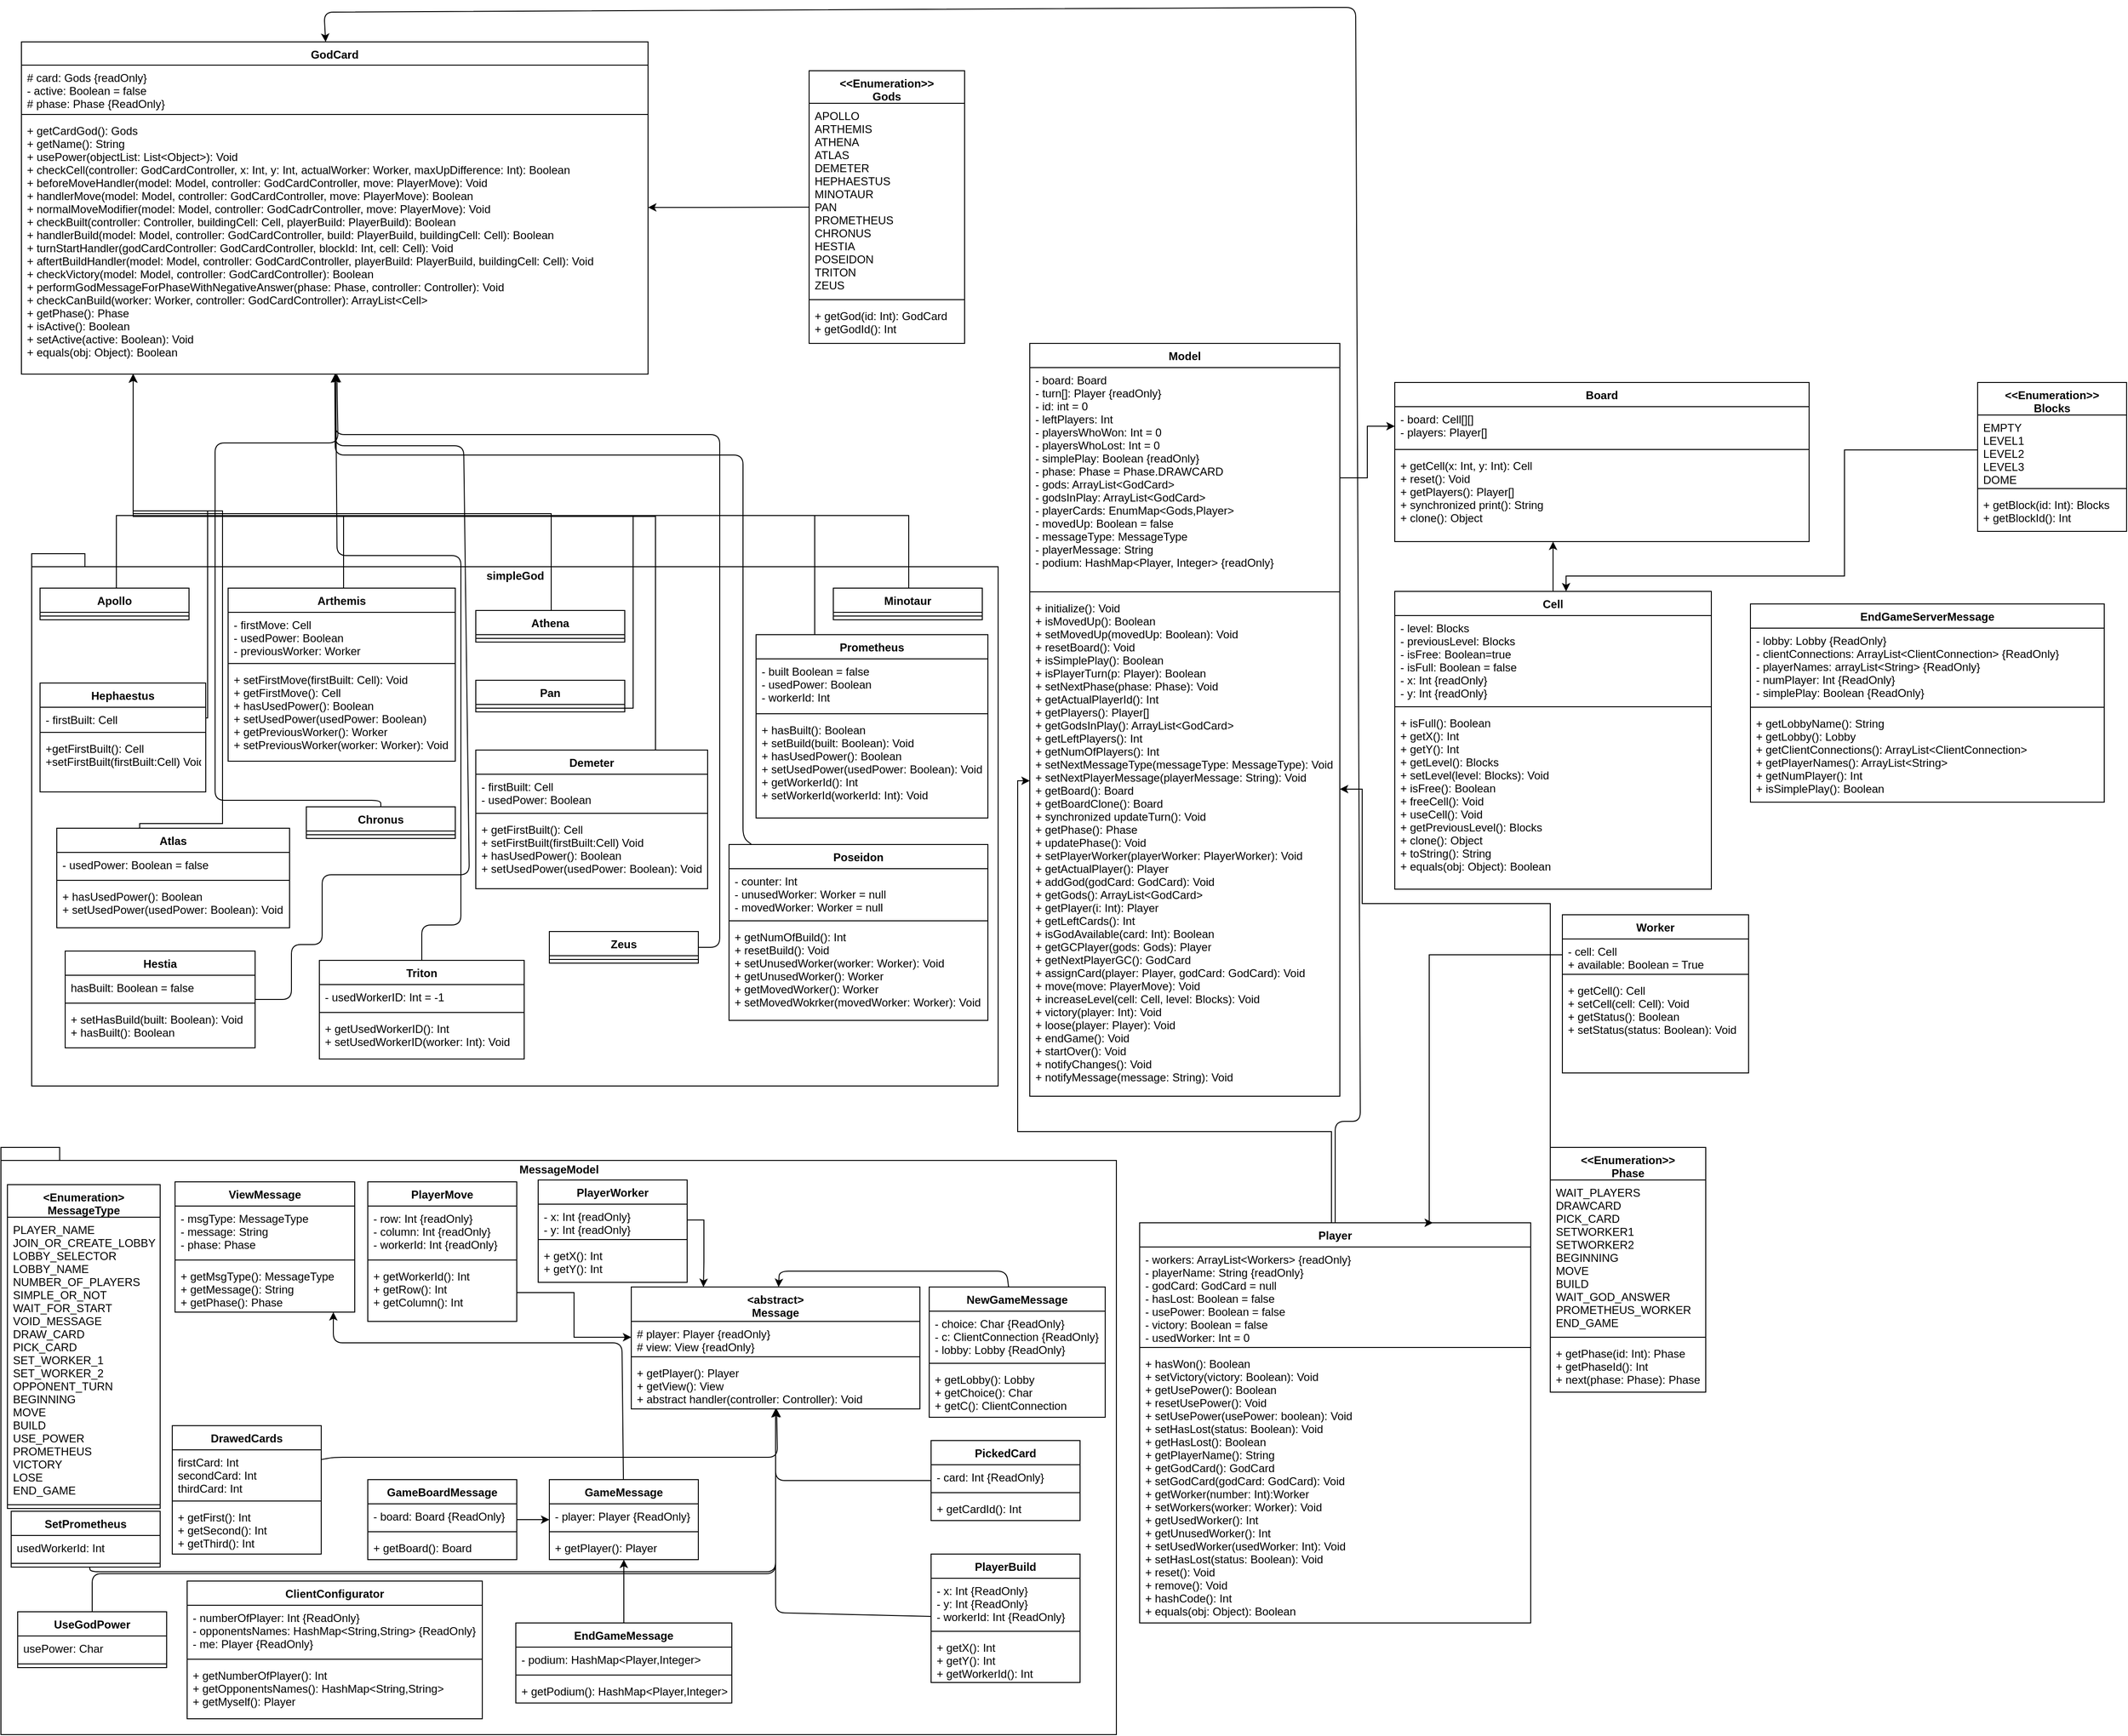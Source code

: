 <mxfile version="13.0.1" type="device"><diagram id="mZgIAoQEEBn_8NYOtQxE" name="Page-1"><mxGraphModel dx="573" dy="1626" grid="1" gridSize="10" guides="1" tooltips="1" connect="1" arrows="1" fold="1" page="1" pageScale="1" pageWidth="827" pageHeight="1169" math="0" shadow="0"><root><mxCell id="0"/><mxCell id="1" parent="0"/><mxCell id="ThIuBxjAOm1gvsxMmcCp-188" value="&lt;&lt;Enumeration&gt;&gt;&#10;Gods" style="swimlane;fontStyle=1;align=center;verticalAlign=top;childLayout=stackLayout;horizontal=1;startSize=35;horizontalStack=0;resizeParent=1;resizeParentMax=0;resizeLast=0;collapsible=1;marginBottom=0;swimlaneLine=1;" parent="1" vertex="1"><mxGeometry x="2481" y="273" width="167" height="293" as="geometry"/></mxCell><mxCell id="ThIuBxjAOm1gvsxMmcCp-189" value="APOLLO&#10;ARTHEMIS&#10;ATHENA&#10;ATLAS&#10;DEMETER&#10;HEPHAESTUS&#10;MINOTAUR&#10;PAN&#10;PROMETHEUS&#10;CHRONUS&#10;HESTIA&#10;POSEIDON&#10;TRITON&#10;ZEUS&#10;&#10;&#10;&#10;" style="text;strokeColor=none;fillColor=none;align=left;verticalAlign=top;spacingLeft=4;spacingRight=4;overflow=hidden;rotatable=0;points=[[0,0.5],[1,0.5]];portConstraint=eastwest;" parent="ThIuBxjAOm1gvsxMmcCp-188" vertex="1"><mxGeometry y="35" width="167" height="207" as="geometry"/></mxCell><mxCell id="ThIuBxjAOm1gvsxMmcCp-190" value="" style="line;strokeWidth=1;fillColor=none;align=left;verticalAlign=middle;spacingTop=-1;spacingLeft=3;spacingRight=3;rotatable=0;labelPosition=right;points=[];portConstraint=eastwest;" parent="ThIuBxjAOm1gvsxMmcCp-188" vertex="1"><mxGeometry y="242" width="167" height="8" as="geometry"/></mxCell><mxCell id="ThIuBxjAOm1gvsxMmcCp-191" value="+ getGod(id: Int): GodCard&#10;+ getGodId(): Int" style="text;strokeColor=none;fillColor=none;align=left;verticalAlign=top;spacingLeft=4;spacingRight=4;overflow=hidden;rotatable=0;points=[[0,0.5],[1,0.5]];portConstraint=eastwest;" parent="ThIuBxjAOm1gvsxMmcCp-188" vertex="1"><mxGeometry y="250" width="167" height="43" as="geometry"/></mxCell><mxCell id="ThIuBxjAOm1gvsxMmcCp-192" value="simpleGod" style="shape=folder;fontStyle=1;spacingTop=10;tabWidth=40;tabHeight=14;tabPosition=left;html=1;verticalAlign=top;" parent="1" vertex="1"><mxGeometry x="1646" y="792" width="1038" height="572" as="geometry"/></mxCell><mxCell id="ThIuBxjAOm1gvsxMmcCp-193" value="&lt;&lt;Enumeration&gt;&gt;&#10;Blocks" style="swimlane;fontStyle=1;align=center;verticalAlign=top;childLayout=stackLayout;horizontal=1;startSize=35;horizontalStack=0;resizeParent=1;resizeParentMax=0;resizeLast=0;collapsible=1;marginBottom=0;swimlaneLine=1;" parent="1" vertex="1"><mxGeometry x="3736" y="608" width="160" height="160" as="geometry"/></mxCell><mxCell id="ThIuBxjAOm1gvsxMmcCp-194" value="EMPTY&#10;LEVEL1&#10;LEVEL2&#10;LEVEL3&#10;DOME" style="text;strokeColor=none;fillColor=none;align=left;verticalAlign=top;spacingLeft=4;spacingRight=4;overflow=hidden;rotatable=0;points=[[0,0.5],[1,0.5]];portConstraint=eastwest;" parent="ThIuBxjAOm1gvsxMmcCp-193" vertex="1"><mxGeometry y="35" width="160" height="75" as="geometry"/></mxCell><mxCell id="ThIuBxjAOm1gvsxMmcCp-195" value="" style="line;strokeWidth=1;fillColor=none;align=left;verticalAlign=middle;spacingTop=-1;spacingLeft=3;spacingRight=3;rotatable=0;labelPosition=right;points=[];portConstraint=eastwest;" parent="ThIuBxjAOm1gvsxMmcCp-193" vertex="1"><mxGeometry y="110" width="160" height="8" as="geometry"/></mxCell><mxCell id="ThIuBxjAOm1gvsxMmcCp-196" value="+ getBlock(id: Int): Blocks&#10;+ getBlockId(): Int" style="text;strokeColor=none;fillColor=none;align=left;verticalAlign=top;spacingLeft=4;spacingRight=4;overflow=hidden;rotatable=0;points=[[0,0.5],[1,0.5]];portConstraint=eastwest;" parent="ThIuBxjAOm1gvsxMmcCp-193" vertex="1"><mxGeometry y="118" width="160" height="42" as="geometry"/></mxCell><mxCell id="ThIuBxjAOm1gvsxMmcCp-197" value="Model" style="swimlane;fontStyle=1;align=center;verticalAlign=top;childLayout=stackLayout;horizontal=1;startSize=26;horizontalStack=0;resizeParent=1;resizeParentMax=0;resizeLast=0;collapsible=1;marginBottom=0;" parent="1" vertex="1"><mxGeometry x="2718" y="566" width="333" height="809" as="geometry"/></mxCell><mxCell id="ThIuBxjAOm1gvsxMmcCp-198" value="- board: Board&#10;- turn[]: Player {readOnly}&#10;- id: int = 0&#10;- leftPlayers: Int&#10;- playersWhoWon: Int = 0&#10;- playersWhoLost: Int = 0&#10;- simplePlay: Boolean {readOnly}&#10;- phase: Phase = Phase.DRAWCARD&#10;- gods: ArrayList&lt;GodCard&gt;&#10;- godsInPlay: ArrayList&lt;GodCard&gt;&#10;- playerCards: EnumMap&lt;Gods,Player&gt;&#10;- movedUp: Boolean = false&#10;- messageType: MessageType&#10;- playerMessage: String&#10;- podium: HashMap&lt;Player, Integer&gt; {readOnly}" style="text;strokeColor=none;fillColor=none;align=left;verticalAlign=top;spacingLeft=4;spacingRight=4;overflow=hidden;rotatable=0;points=[[0,0.5],[1,0.5]];portConstraint=eastwest;" parent="ThIuBxjAOm1gvsxMmcCp-197" vertex="1"><mxGeometry y="26" width="333" height="237" as="geometry"/></mxCell><mxCell id="ThIuBxjAOm1gvsxMmcCp-199" value="" style="line;strokeWidth=1;fillColor=none;align=left;verticalAlign=middle;spacingTop=-1;spacingLeft=3;spacingRight=3;rotatable=0;labelPosition=right;points=[];portConstraint=eastwest;" parent="ThIuBxjAOm1gvsxMmcCp-197" vertex="1"><mxGeometry y="263" width="333" height="8" as="geometry"/></mxCell><mxCell id="ThIuBxjAOm1gvsxMmcCp-200" value="+ initialize(): Void&#10;+ isMovedUp(): Boolean&#10;+ setMovedUp(movedUp: Boolean): Void&#10;+ resetBoard(): Void&#10;+ isSimplePlay(): Boolean&#10;+ isPlayerTurn(p: Player): Boolean&#10;+ setNextPhase(phase: Phase): Void&#10;+ getActualPlayerId(): Int&#10;+ getPlayers(): Player[]&#10;+ getGodsInPlay(): ArrayList&lt;GodCard&gt;&#10;+ getLeftPlayers(): Int&#10;+ getNumOfPlayers(): Int&#10;+ setNextMessageType(messageType: MessageType): Void&#10;+ setNextPlayerMessage(playerMessage: String): Void&#10;+ getBoard(): Board&#10;+ getBoardClone(): Board&#10;+ synchronized updateTurn(): Void&#10;+ getPhase(): Phase&#10;+ updatePhase(): Void&#10;+ setPlayerWorker(playerWorker: PlayerWorker): Void&#10;+ getActualPlayer(): Player&#10;+ addGod(godCard: GodCard): Void&#10;+ getGods(): ArrayList&lt;GodCard&gt;&#10;+ getPlayer(i: Int): Player&#10;+ getLeftCards(): Int&#10;+ isGodAvailable(card: Int): Boolean&#10;+ getGCPlayer(gods: Gods): Player&#10;+ getNextPlayerGC(): GodCard&#10;+ assignCard(player: Player, godCard: GodCard): Void&#10;+ move(move: PlayerMove): Void&#10;+ increaseLevel(cell: Cell, level: Blocks): Void&#10;+ victory(player: Int): Void&#10;+ loose(player: Player): Void&#10;+ endGame(): Void&#10;+ startOver(): Void&#10;+ notifyChanges(): Void&#10;+ notifyMessage(message: String): Void" style="text;strokeColor=none;fillColor=none;align=left;verticalAlign=top;spacingLeft=4;spacingRight=4;overflow=hidden;rotatable=0;points=[[0,0.5],[1,0.5]];portConstraint=eastwest;" parent="ThIuBxjAOm1gvsxMmcCp-197" vertex="1"><mxGeometry y="271" width="333" height="538" as="geometry"/></mxCell><mxCell id="ThIuBxjAOm1gvsxMmcCp-201" value="Prometheus" style="swimlane;fontStyle=1;align=center;verticalAlign=top;childLayout=stackLayout;horizontal=1;startSize=26;horizontalStack=0;resizeParent=1;resizeParentMax=0;resizeLast=0;collapsible=1;marginBottom=0;" parent="1" vertex="1"><mxGeometry x="2424" y="879" width="249" height="197" as="geometry"/></mxCell><mxCell id="ThIuBxjAOm1gvsxMmcCp-202" value="- built Boolean = false&#10;- usedPower: Boolean&#10;- workerId: Int" style="text;strokeColor=none;fillColor=none;align=left;verticalAlign=top;spacingLeft=4;spacingRight=4;overflow=hidden;rotatable=0;points=[[0,0.5],[1,0.5]];portConstraint=eastwest;" parent="ThIuBxjAOm1gvsxMmcCp-201" vertex="1"><mxGeometry y="26" width="249" height="55" as="geometry"/></mxCell><mxCell id="ThIuBxjAOm1gvsxMmcCp-203" value="" style="line;strokeWidth=1;fillColor=none;align=left;verticalAlign=middle;spacingTop=-1;spacingLeft=3;spacingRight=3;rotatable=0;labelPosition=right;points=[];portConstraint=eastwest;" parent="ThIuBxjAOm1gvsxMmcCp-201" vertex="1"><mxGeometry y="81" width="249" height="8" as="geometry"/></mxCell><mxCell id="ThIuBxjAOm1gvsxMmcCp-204" value="+ hasBuilt(): Boolean&#10;+ setBuild(built: Boolean): Void&#10;+ hasUsedPower(): Boolean&#10;+ setUsedPower(usedPower: Boolean): Void&#10;+ getWorkerId(): Int&#10;+ setWorkerId(workerId: Int): Void" style="text;strokeColor=none;fillColor=none;align=left;verticalAlign=top;spacingLeft=4;spacingRight=4;overflow=hidden;rotatable=0;points=[[0,0.5],[1,0.5]];portConstraint=eastwest;" parent="ThIuBxjAOm1gvsxMmcCp-201" vertex="1"><mxGeometry y="89" width="249" height="108" as="geometry"/></mxCell><mxCell id="ThIuBxjAOm1gvsxMmcCp-205" value="Cell" style="swimlane;fontStyle=1;align=center;verticalAlign=top;childLayout=stackLayout;horizontal=1;startSize=26;horizontalStack=0;resizeParent=1;resizeParentMax=0;resizeLast=0;collapsible=1;marginBottom=0;" parent="1" vertex="1"><mxGeometry x="3110" y="832.5" width="340" height="320" as="geometry"/></mxCell><mxCell id="ThIuBxjAOm1gvsxMmcCp-206" value="- level: Blocks&#10;- previousLevel: Blocks&#10;- isFree: Boolean=true&#10;- isFull: Boolean = false&#10;- x: Int {readOnly}&#10;- y: Int {readOnly}" style="text;strokeColor=none;fillColor=none;align=left;verticalAlign=top;spacingLeft=4;spacingRight=4;overflow=hidden;rotatable=0;points=[[0,0.5],[1,0.5]];portConstraint=eastwest;" parent="ThIuBxjAOm1gvsxMmcCp-205" vertex="1"><mxGeometry y="26" width="340" height="94" as="geometry"/></mxCell><mxCell id="ThIuBxjAOm1gvsxMmcCp-207" value="" style="line;strokeWidth=1;fillColor=none;align=left;verticalAlign=middle;spacingTop=-1;spacingLeft=3;spacingRight=3;rotatable=0;labelPosition=right;points=[];portConstraint=eastwest;" parent="ThIuBxjAOm1gvsxMmcCp-205" vertex="1"><mxGeometry y="120" width="340" height="8" as="geometry"/></mxCell><mxCell id="ThIuBxjAOm1gvsxMmcCp-208" value="+ isFull(): Boolean&#10;+ getX(): Int&#10;+ getY(): Int&#10;+ getLevel(): Blocks&#10;+ setLevel(level: Blocks): Void&#10;+ isFree(): Boolean&#10;+ freeCell(): Void&#10;+ useCell(): Void&#10;+ getPreviousLevel(): Blocks&#10;+ clone(): Object&#10;+ toString(): String&#10;+ equals(obj: Object): Boolean" style="text;strokeColor=none;fillColor=none;align=left;verticalAlign=top;spacingLeft=4;spacingRight=4;overflow=hidden;rotatable=0;points=[[0,0.5],[1,0.5]];portConstraint=eastwest;" parent="ThIuBxjAOm1gvsxMmcCp-205" vertex="1"><mxGeometry y="128" width="340" height="192" as="geometry"/></mxCell><mxCell id="ThIuBxjAOm1gvsxMmcCp-209" value="MessageModel" style="shape=folder;fontStyle=1;spacingTop=10;tabWidth=40;tabHeight=14;tabPosition=left;html=1;align=center;verticalAlign=top;" parent="1" vertex="1"><mxGeometry x="1613" y="1430" width="1198" height="631" as="geometry"/></mxCell><mxCell id="ThIuBxjAOm1gvsxMmcCp-210" value="Atlas" style="swimlane;fontStyle=1;align=center;verticalAlign=top;childLayout=stackLayout;horizontal=1;startSize=26;horizontalStack=0;resizeParent=1;resizeParentMax=0;resizeLast=0;collapsible=1;marginBottom=0;" parent="1" vertex="1"><mxGeometry x="1673" y="1087" width="250" height="107" as="geometry"/></mxCell><mxCell id="ThIuBxjAOm1gvsxMmcCp-211" value="- usedPower: Boolean = false" style="text;strokeColor=none;fillColor=none;align=left;verticalAlign=top;spacingLeft=4;spacingRight=4;overflow=hidden;rotatable=0;points=[[0,0.5],[1,0.5]];portConstraint=eastwest;" parent="ThIuBxjAOm1gvsxMmcCp-210" vertex="1"><mxGeometry y="26" width="250" height="26" as="geometry"/></mxCell><mxCell id="ThIuBxjAOm1gvsxMmcCp-212" value="" style="line;strokeWidth=1;fillColor=none;align=left;verticalAlign=middle;spacingTop=-1;spacingLeft=3;spacingRight=3;rotatable=0;labelPosition=right;points=[];portConstraint=eastwest;" parent="ThIuBxjAOm1gvsxMmcCp-210" vertex="1"><mxGeometry y="52" width="250" height="8" as="geometry"/></mxCell><mxCell id="ThIuBxjAOm1gvsxMmcCp-213" value="+ hasUsedPower(): Boolean&#10;+ setUsedPower(usedPower: Boolean): Void" style="text;strokeColor=none;fillColor=none;align=left;verticalAlign=top;spacingLeft=4;spacingRight=4;overflow=hidden;rotatable=0;points=[[0,0.5],[1,0.5]];portConstraint=eastwest;" parent="ThIuBxjAOm1gvsxMmcCp-210" vertex="1"><mxGeometry y="60" width="250" height="47" as="geometry"/></mxCell><mxCell id="ThIuBxjAOm1gvsxMmcCp-214" value="Chronus" style="swimlane;fontStyle=1;align=center;verticalAlign=top;childLayout=stackLayout;horizontal=1;startSize=26;horizontalStack=0;resizeParent=1;resizeParentMax=0;resizeLast=0;collapsible=1;marginBottom=0;" parent="1" vertex="1"><mxGeometry x="1941" y="1064" width="160" height="34" as="geometry"/></mxCell><mxCell id="ThIuBxjAOm1gvsxMmcCp-215" value="" style="line;strokeWidth=1;fillColor=none;align=left;verticalAlign=middle;spacingTop=-1;spacingLeft=3;spacingRight=3;rotatable=0;labelPosition=right;points=[];portConstraint=eastwest;" parent="ThIuBxjAOm1gvsxMmcCp-214" vertex="1"><mxGeometry y="26" width="160" height="8" as="geometry"/></mxCell><mxCell id="ThIuBxjAOm1gvsxMmcCp-216" value="Poseidon" style="swimlane;fontStyle=1;align=center;verticalAlign=top;childLayout=stackLayout;horizontal=1;startSize=26;horizontalStack=0;resizeParent=1;resizeParentMax=0;resizeLast=0;collapsible=1;marginBottom=0;" parent="1" vertex="1"><mxGeometry x="2395" y="1104.5" width="278" height="189" as="geometry"/></mxCell><mxCell id="ThIuBxjAOm1gvsxMmcCp-217" value="- counter: Int&#10;- unusedWorker: Worker = null&#10;- movedWorker: Worker = null" style="text;strokeColor=none;fillColor=none;align=left;verticalAlign=top;spacingLeft=4;spacingRight=4;overflow=hidden;rotatable=0;points=[[0,0.5],[1,0.5]];portConstraint=eastwest;" parent="ThIuBxjAOm1gvsxMmcCp-216" vertex="1"><mxGeometry y="26" width="278" height="52" as="geometry"/></mxCell><mxCell id="ThIuBxjAOm1gvsxMmcCp-218" value="" style="line;strokeWidth=1;fillColor=none;align=left;verticalAlign=middle;spacingTop=-1;spacingLeft=3;spacingRight=3;rotatable=0;labelPosition=right;points=[];portConstraint=eastwest;" parent="ThIuBxjAOm1gvsxMmcCp-216" vertex="1"><mxGeometry y="78" width="278" height="8" as="geometry"/></mxCell><mxCell id="ThIuBxjAOm1gvsxMmcCp-219" value="+ getNumOfBuild(): Int&#10;+ resetBuild(): Void&#10;+ setUnusedWorker(worker: Worker): Void &#10;+ getUnusedWorker(): Worker&#10;+ getMovedWorker(): Worker&#10;+ setMovedWokrker(movedWorker: Worker): Void" style="text;strokeColor=none;fillColor=none;align=left;verticalAlign=top;spacingLeft=4;spacingRight=4;overflow=hidden;rotatable=0;points=[[0,0.5],[1,0.5]];portConstraint=eastwest;" parent="ThIuBxjAOm1gvsxMmcCp-216" vertex="1"><mxGeometry y="86" width="278" height="103" as="geometry"/></mxCell><mxCell id="ThIuBxjAOm1gvsxMmcCp-220" value="GodCard" style="swimlane;fontStyle=1;align=center;verticalAlign=top;childLayout=stackLayout;horizontal=1;startSize=25;horizontalStack=0;resizeParent=1;resizeParentMax=0;resizeLast=0;collapsible=1;marginBottom=0;" parent="1" vertex="1"><mxGeometry x="1635" y="242" width="673" height="357" as="geometry"/></mxCell><mxCell id="ThIuBxjAOm1gvsxMmcCp-221" value="# card: Gods {readOnly}&#10;- active: Boolean = false&#10;# phase: Phase {ReadOnly}" style="text;strokeColor=none;fillColor=none;align=left;verticalAlign=top;spacingLeft=4;spacingRight=4;overflow=hidden;rotatable=0;points=[[0,0.5],[1,0.5]];portConstraint=eastwest;" parent="ThIuBxjAOm1gvsxMmcCp-220" vertex="1"><mxGeometry y="25" width="673" height="49" as="geometry"/></mxCell><mxCell id="ThIuBxjAOm1gvsxMmcCp-222" value="" style="line;strokeWidth=1;fillColor=none;align=left;verticalAlign=middle;spacingTop=-1;spacingLeft=3;spacingRight=3;rotatable=0;labelPosition=right;points=[];portConstraint=eastwest;" parent="ThIuBxjAOm1gvsxMmcCp-220" vertex="1"><mxGeometry y="74" width="673" height="8" as="geometry"/></mxCell><mxCell id="ThIuBxjAOm1gvsxMmcCp-223" value="+ getCardGod(): Gods&#10;+ getName(): String&#10;+ usePower(objectList: List&lt;Object&gt;): Void&#10;+ checkCell(controller: GodCardController, x: Int, y: Int, actualWorker: Worker, maxUpDifference: Int): Boolean&#10;+ beforeMoveHandler(model: Model, controller: GodCardController, move: PlayerMove): Void&#10;+ handlerMove(model: Model, controller: GodCardController, move: PlayerMove): Boolean&#10;+ normalMoveModifier(model: Model, controller: GodCadrController, move: PlayerMove): Void&#10;+ checkBuilt(controller: Controller, buildingCell: Cell, playerBuild: PlayerBuild): Boolean&#10;+ handlerBuild(model: Model, controller: GodCardController, build: PlayerBuild, buildingCell: Cell): Boolean&#10;+ turnStartHandler(godCardController: GodCardController, blockId: Int, cell: Cell): Void&#10;+ aftertBuildHandler(model: Model, controller: GodCardController, playerBuild: PlayerBuild, buildingCell: Cell): Void&#10;+ checkVictory(model: Model, controller: GodCardController): Boolean&#10;+ performGodMessageForPhaseWithNegativeAnswer(phase: Phase, controller: Controller): Void&#10;+ checkCanBuild(worker: Worker, controller: GodCardController): ArrayList&lt;Cell&gt;&#10;+ getPhase(): Phase&#10;+ isActive(): Boolean&#10;+ setActive(active: Boolean): Void&#10;+ equals(obj: Object): Boolean" style="text;strokeColor=none;fillColor=none;align=left;verticalAlign=top;spacingLeft=4;spacingRight=4;overflow=hidden;rotatable=0;points=[[0,0.5],[1,0.5]];portConstraint=eastwest;" parent="ThIuBxjAOm1gvsxMmcCp-220" vertex="1"><mxGeometry y="82" width="673" height="275" as="geometry"/></mxCell><mxCell id="ThIuBxjAOm1gvsxMmcCp-224" value="Hestia" style="swimlane;fontStyle=1;align=center;verticalAlign=top;childLayout=stackLayout;horizontal=1;startSize=26;horizontalStack=0;resizeParent=1;resizeParentMax=0;resizeLast=0;collapsible=1;marginBottom=0;" parent="1" vertex="1"><mxGeometry x="1682" y="1219" width="204" height="104" as="geometry"/></mxCell><mxCell id="ThIuBxjAOm1gvsxMmcCp-225" value="hasBuilt: Boolean = false" style="text;strokeColor=none;fillColor=none;align=left;verticalAlign=top;spacingLeft=4;spacingRight=4;overflow=hidden;rotatable=0;points=[[0,0.5],[1,0.5]];portConstraint=eastwest;" parent="ThIuBxjAOm1gvsxMmcCp-224" vertex="1"><mxGeometry y="26" width="204" height="26" as="geometry"/></mxCell><mxCell id="ThIuBxjAOm1gvsxMmcCp-226" value="" style="line;strokeWidth=1;fillColor=none;align=left;verticalAlign=middle;spacingTop=-1;spacingLeft=3;spacingRight=3;rotatable=0;labelPosition=right;points=[];portConstraint=eastwest;" parent="ThIuBxjAOm1gvsxMmcCp-224" vertex="1"><mxGeometry y="52" width="204" height="8" as="geometry"/></mxCell><mxCell id="ThIuBxjAOm1gvsxMmcCp-227" value="+ setHasBuild(built: Boolean): Void&#10;+ hasBuilt(): Boolean" style="text;strokeColor=none;fillColor=none;align=left;verticalAlign=top;spacingLeft=4;spacingRight=4;overflow=hidden;rotatable=0;points=[[0,0.5],[1,0.5]];portConstraint=eastwest;" parent="ThIuBxjAOm1gvsxMmcCp-224" vertex="1"><mxGeometry y="60" width="204" height="44" as="geometry"/></mxCell><mxCell id="ThIuBxjAOm1gvsxMmcCp-228" value="Zeus" style="swimlane;fontStyle=1;align=center;verticalAlign=top;childLayout=stackLayout;horizontal=1;startSize=26;horizontalStack=0;resizeParent=1;resizeParentMax=0;resizeLast=0;collapsible=1;marginBottom=0;" parent="1" vertex="1"><mxGeometry x="2202" y="1198" width="160" height="34" as="geometry"/></mxCell><mxCell id="ThIuBxjAOm1gvsxMmcCp-229" value="" style="line;strokeWidth=1;fillColor=none;align=left;verticalAlign=middle;spacingTop=-1;spacingLeft=3;spacingRight=3;rotatable=0;labelPosition=right;points=[];portConstraint=eastwest;" parent="ThIuBxjAOm1gvsxMmcCp-228" vertex="1"><mxGeometry y="26" width="160" height="8" as="geometry"/></mxCell><mxCell id="ThIuBxjAOm1gvsxMmcCp-230" value="Triton" style="swimlane;fontStyle=1;align=center;verticalAlign=top;childLayout=stackLayout;horizontal=1;startSize=26;horizontalStack=0;resizeParent=1;resizeParentMax=0;resizeLast=0;collapsible=1;marginBottom=0;" parent="1" vertex="1"><mxGeometry x="1955" y="1229" width="220" height="106" as="geometry"/></mxCell><mxCell id="ThIuBxjAOm1gvsxMmcCp-231" value="- usedWorkerID: Int = -1" style="text;strokeColor=none;fillColor=none;align=left;verticalAlign=top;spacingLeft=4;spacingRight=4;overflow=hidden;rotatable=0;points=[[0,0.5],[1,0.5]];portConstraint=eastwest;" parent="ThIuBxjAOm1gvsxMmcCp-230" vertex="1"><mxGeometry y="26" width="220" height="26" as="geometry"/></mxCell><mxCell id="ThIuBxjAOm1gvsxMmcCp-232" value="" style="line;strokeWidth=1;fillColor=none;align=left;verticalAlign=middle;spacingTop=-1;spacingLeft=3;spacingRight=3;rotatable=0;labelPosition=right;points=[];portConstraint=eastwest;" parent="ThIuBxjAOm1gvsxMmcCp-230" vertex="1"><mxGeometry y="52" width="220" height="8" as="geometry"/></mxCell><mxCell id="ThIuBxjAOm1gvsxMmcCp-233" value="+ getUsedWorkerID(): Int&#10;+ setUsedWorkerID(worker: Int): Void" style="text;strokeColor=none;fillColor=none;align=left;verticalAlign=top;spacingLeft=4;spacingRight=4;overflow=hidden;rotatable=0;points=[[0,0.5],[1,0.5]];portConstraint=eastwest;" parent="ThIuBxjAOm1gvsxMmcCp-230" vertex="1"><mxGeometry y="60" width="220" height="46" as="geometry"/></mxCell><mxCell id="ThIuBxjAOm1gvsxMmcCp-234" style="edgeStyle=orthogonalEdgeStyle;rounded=0;orthogonalLoop=1;jettySize=auto;html=1;exitX=0.5;exitY=0;exitDx=0;exitDy=0;" parent="1" source="ThIuBxjAOm1gvsxMmcCp-205" target="ThIuBxjAOm1gvsxMmcCp-235" edge="1"><mxGeometry relative="1" as="geometry"><Array as="points"><mxPoint x="3280" y="805"/><mxPoint x="3280" y="805"/></Array></mxGeometry></mxCell><mxCell id="ThIuBxjAOm1gvsxMmcCp-235" value="Board" style="swimlane;fontStyle=1;align=center;verticalAlign=top;childLayout=stackLayout;horizontal=1;startSize=26;horizontalStack=0;resizeParent=1;resizeParentMax=0;resizeLast=0;collapsible=1;marginBottom=0;" parent="1" vertex="1"><mxGeometry x="3110" y="608" width="445" height="171" as="geometry"/></mxCell><mxCell id="ThIuBxjAOm1gvsxMmcCp-236" value="- board: Cell[][]&#10;- players: Player[]" style="text;strokeColor=none;fillColor=none;align=left;verticalAlign=top;spacingLeft=4;spacingRight=4;overflow=hidden;rotatable=0;points=[[0,0.5],[1,0.5]];portConstraint=eastwest;" parent="ThIuBxjAOm1gvsxMmcCp-235" vertex="1"><mxGeometry y="26" width="445" height="42" as="geometry"/></mxCell><mxCell id="ThIuBxjAOm1gvsxMmcCp-237" value="" style="line;strokeWidth=1;fillColor=none;align=left;verticalAlign=middle;spacingTop=-1;spacingLeft=3;spacingRight=3;rotatable=0;labelPosition=right;points=[];portConstraint=eastwest;" parent="ThIuBxjAOm1gvsxMmcCp-235" vertex="1"><mxGeometry y="68" width="445" height="8" as="geometry"/></mxCell><mxCell id="ThIuBxjAOm1gvsxMmcCp-238" value="+ getCell(x: Int, y: Int): Cell&#10;+ reset(): Void&#10;+ getPlayers(): Player[]&#10;+ synchronized print(): String&#10;+ clone(): Object" style="text;strokeColor=none;fillColor=none;align=left;verticalAlign=top;spacingLeft=4;spacingRight=4;overflow=hidden;rotatable=0;points=[[0,0.5],[1,0.5]];portConstraint=eastwest;" parent="ThIuBxjAOm1gvsxMmcCp-235" vertex="1"><mxGeometry y="76" width="445" height="95" as="geometry"/></mxCell><mxCell id="ThIuBxjAOm1gvsxMmcCp-243" value="&lt;Enumeration&gt;&#10;MessageType" style="swimlane;fontStyle=1;align=center;verticalAlign=top;childLayout=stackLayout;horizontal=1;startSize=35;horizontalStack=0;resizeParent=1;resizeParentMax=0;resizeLast=0;collapsible=1;marginBottom=0;" parent="1" vertex="1"><mxGeometry x="1620" y="1470" width="164" height="348" as="geometry"/></mxCell><mxCell id="ThIuBxjAOm1gvsxMmcCp-244" value="PLAYER_NAME&#10;JOIN_OR_CREATE_LOBBY&#10;LOBBY_SELECTOR&#10;LOBBY_NAME&#10;NUMBER_OF_PLAYERS&#10;SIMPLE_OR_NOT&#10;WAIT_FOR_START&#10;VOID_MESSAGE&#10;DRAW_CARD&#10;PICK_CARD&#10;SET_WORKER_1&#10;SET_WORKER_2&#10;OPPONENT_TURN&#10;BEGINNING&#10;MOVE&#10;BUILD&#10;USE_POWER&#10;PROMETHEUS&#10;VICTORY&#10;LOSE&#10;END_GAME" style="text;strokeColor=none;fillColor=none;align=left;verticalAlign=top;spacingLeft=4;spacingRight=4;overflow=hidden;rotatable=0;points=[[0,0.5],[1,0.5]];portConstraint=eastwest;" parent="ThIuBxjAOm1gvsxMmcCp-243" vertex="1"><mxGeometry y="35" width="164" height="305" as="geometry"/></mxCell><mxCell id="ThIuBxjAOm1gvsxMmcCp-245" value="" style="line;strokeWidth=1;fillColor=none;align=left;verticalAlign=middle;spacingTop=-1;spacingLeft=3;spacingRight=3;rotatable=0;labelPosition=right;points=[];portConstraint=eastwest;" parent="ThIuBxjAOm1gvsxMmcCp-243" vertex="1"><mxGeometry y="340" width="164" height="8" as="geometry"/></mxCell><mxCell id="ThIuBxjAOm1gvsxMmcCp-254" value="EndGameServerMessage" style="swimlane;fontStyle=1;align=center;verticalAlign=top;childLayout=stackLayout;horizontal=1;startSize=26;horizontalStack=0;resizeParent=1;resizeParentMax=0;resizeLast=0;collapsible=1;marginBottom=0;" parent="1" vertex="1"><mxGeometry x="3492" y="846" width="380" height="213" as="geometry"/></mxCell><mxCell id="ThIuBxjAOm1gvsxMmcCp-255" value="- lobby: Lobby {ReadOnly}&#10;- clientConnections: ArrayList&lt;ClientConnection&gt; {ReadOnly}&#10;- playerNames: arrayList&lt;String&gt; {ReadOnly}&#10;- numPlayer: Int {ReadOnly}&#10;- simplePlay: Boolean {ReadOnly}" style="text;strokeColor=none;fillColor=none;align=left;verticalAlign=top;spacingLeft=4;spacingRight=4;overflow=hidden;rotatable=0;points=[[0,0.5],[1,0.5]];portConstraint=eastwest;" parent="ThIuBxjAOm1gvsxMmcCp-254" vertex="1"><mxGeometry y="26" width="380" height="81" as="geometry"/></mxCell><mxCell id="ThIuBxjAOm1gvsxMmcCp-256" value="" style="line;strokeWidth=1;fillColor=none;align=left;verticalAlign=middle;spacingTop=-1;spacingLeft=3;spacingRight=3;rotatable=0;labelPosition=right;points=[];portConstraint=eastwest;" parent="ThIuBxjAOm1gvsxMmcCp-254" vertex="1"><mxGeometry y="107" width="380" height="8" as="geometry"/></mxCell><mxCell id="ThIuBxjAOm1gvsxMmcCp-257" value="+ getLobbyName(): String&#10;+ getLobby(): Lobby&#10;+ getClientConnections(): ArrayList&lt;ClientConnection&gt;&#10;+ getPlayerNames(): ArrayList&lt;String&gt;&#10;+ getNumPlayer(): Int&#10;+ isSimplePlay(): Boolean" style="text;strokeColor=none;fillColor=none;align=left;verticalAlign=top;spacingLeft=4;spacingRight=4;overflow=hidden;rotatable=0;points=[[0,0.5],[1,0.5]];portConstraint=eastwest;" parent="ThIuBxjAOm1gvsxMmcCp-254" vertex="1"><mxGeometry y="115" width="380" height="98" as="geometry"/></mxCell><mxCell id="ThIuBxjAOm1gvsxMmcCp-258" value="Player" style="swimlane;fontStyle=1;align=center;verticalAlign=top;childLayout=stackLayout;horizontal=1;startSize=26;horizontalStack=0;resizeParent=1;resizeParentMax=0;resizeLast=0;collapsible=1;marginBottom=0;html=0;" parent="1" vertex="1"><mxGeometry x="2836" y="1511" width="420" height="430" as="geometry"/></mxCell><mxCell id="ThIuBxjAOm1gvsxMmcCp-259" value="- workers: ArrayList&lt;Workers&gt; {readOnly}&#10;- playerName: String {readOnly}&#10;- godCard: GodCard = null&#10;- hasLost: Boolean = false&#10;- usePower: Boolean = false&#10;- victory: Boolean = false&#10;- usedWorker: Int = 0" style="text;strokeColor=none;fillColor=none;align=left;verticalAlign=top;spacingLeft=4;spacingRight=4;overflow=hidden;rotatable=0;points=[[0,0.5],[1,0.5]];portConstraint=eastwest;" parent="ThIuBxjAOm1gvsxMmcCp-258" vertex="1"><mxGeometry y="26" width="420" height="104" as="geometry"/></mxCell><mxCell id="ThIuBxjAOm1gvsxMmcCp-260" value="" style="line;strokeWidth=1;fillColor=none;align=left;verticalAlign=middle;spacingTop=-1;spacingLeft=3;spacingRight=3;rotatable=0;labelPosition=right;points=[];portConstraint=eastwest;" parent="ThIuBxjAOm1gvsxMmcCp-258" vertex="1"><mxGeometry y="130" width="420" height="8" as="geometry"/></mxCell><mxCell id="ThIuBxjAOm1gvsxMmcCp-261" value="+ hasWon(): Boolean&#10;+ setVictory(victory: Boolean): Void&#10;+ getUsePower(): Boolean&#10;+ resetUsePower(): Void&#10;+ setUsePower(usePower: boolean): Void&#10;+ setHasLost(status: Boolean): Void&#10;+ getHasLost(): Boolean&#10;+ getPlayerName(): String &#10;+ getGodCard(): GodCard&#10;+ setGodCard(godCard: GodCard): Void&#10;+ getWorker(number: Int):Worker&#10;+ setWorkers(worker: Worker): Void&#10;+ getUsedWorker(): Int&#10;+ getUnusedWorker(): Int&#10;+ setUsedWorker(usedWorker: Int): Void&#10;+ setHasLost(status: Boolean): Void&#10;+ reset(): Void&#10;+ remove(): Void&#10;+ hashCode(): Int&#10;+ equals(obj: Object): Boolean" style="text;strokeColor=none;fillColor=none;align=left;verticalAlign=top;spacingLeft=4;spacingRight=4;overflow=hidden;rotatable=0;points=[[0,0.5],[1,0.5]];portConstraint=eastwest;" parent="ThIuBxjAOm1gvsxMmcCp-258" vertex="1"><mxGeometry y="138" width="420" height="292" as="geometry"/></mxCell><mxCell id="ThIuBxjAOm1gvsxMmcCp-262" style="edgeStyle=orthogonalEdgeStyle;rounded=0;orthogonalLoop=1;jettySize=auto;html=1;exitX=0.5;exitY=0;exitDx=0;exitDy=0;" parent="1" source="ThIuBxjAOm1gvsxMmcCp-352" target="ThIuBxjAOm1gvsxMmcCp-220" edge="1"><mxGeometry relative="1" as="geometry"><Array as="points"><mxPoint x="1737" y="829"/><mxPoint x="1737" y="751"/><mxPoint x="1755" y="751"/></Array></mxGeometry></mxCell><mxCell id="ThIuBxjAOm1gvsxMmcCp-263" style="edgeStyle=orthogonalEdgeStyle;rounded=0;orthogonalLoop=1;jettySize=auto;html=1;exitX=0.5;exitY=0;exitDx=0;exitDy=0;" parent="1" source="ThIuBxjAOm1gvsxMmcCp-358" target="ThIuBxjAOm1gvsxMmcCp-220" edge="1"><mxGeometry relative="1" as="geometry"><Array as="points"><mxPoint x="1981" y="829"/><mxPoint x="1981" y="752"/><mxPoint x="1755" y="752"/></Array></mxGeometry></mxCell><mxCell id="ThIuBxjAOm1gvsxMmcCp-264" style="edgeStyle=orthogonalEdgeStyle;rounded=0;orthogonalLoop=1;jettySize=auto;html=1;exitX=0.5;exitY=0;exitDx=0;exitDy=0;" parent="1" source="ThIuBxjAOm1gvsxMmcCp-354" target="ThIuBxjAOm1gvsxMmcCp-220" edge="1"><mxGeometry relative="1" as="geometry"><mxPoint x="1883" y="710" as="targetPoint"/><Array as="points"><mxPoint x="2204" y="749"/><mxPoint x="1755" y="749"/></Array></mxGeometry></mxCell><mxCell id="ThIuBxjAOm1gvsxMmcCp-265" style="edgeStyle=orthogonalEdgeStyle;rounded=0;orthogonalLoop=1;jettySize=auto;html=1;" parent="1" source="ThIuBxjAOm1gvsxMmcCp-210" target="ThIuBxjAOm1gvsxMmcCp-220" edge="1"><mxGeometry relative="1" as="geometry"><mxPoint x="1881" y="710" as="targetPoint"/><Array as="points"><mxPoint x="1762" y="1082"/><mxPoint x="1851" y="1082"/><mxPoint x="1851" y="746"/><mxPoint x="1755" y="746"/></Array><mxPoint x="1768.5" y="1082" as="sourcePoint"/></mxGeometry></mxCell><mxCell id="ThIuBxjAOm1gvsxMmcCp-266" style="edgeStyle=orthogonalEdgeStyle;rounded=0;orthogonalLoop=1;jettySize=auto;html=1;" parent="1" source="ThIuBxjAOm1gvsxMmcCp-364" target="ThIuBxjAOm1gvsxMmcCp-220" edge="1"><mxGeometry relative="1" as="geometry"><mxPoint x="1850" y="710" as="targetPoint"/><Array as="points"><mxPoint x="2316" y="752"/><mxPoint x="1755" y="752"/></Array></mxGeometry></mxCell><mxCell id="ThIuBxjAOm1gvsxMmcCp-267" style="edgeStyle=orthogonalEdgeStyle;rounded=0;orthogonalLoop=1;jettySize=auto;html=1;exitX=0.5;exitY=0;exitDx=0;exitDy=0;" parent="1" source="ThIuBxjAOm1gvsxMmcCp-258" target="ThIuBxjAOm1gvsxMmcCp-197" edge="1"><mxGeometry relative="1" as="geometry"><Array as="points"><mxPoint x="3042" y="1511"/><mxPoint x="3042" y="1413"/><mxPoint x="2705" y="1413"/><mxPoint x="2705" y="1036"/></Array></mxGeometry></mxCell><mxCell id="ThIuBxjAOm1gvsxMmcCp-272" value="&lt;&lt;Enumeration&gt;&gt;&#10;Phase" style="swimlane;fontStyle=1;align=center;verticalAlign=top;childLayout=stackLayout;horizontal=1;startSize=35;horizontalStack=0;resizeParent=1;resizeParentMax=0;resizeLast=0;collapsible=1;marginBottom=0;swimlaneLine=1;" parent="1" vertex="1"><mxGeometry x="3277" y="1430" width="167" height="263" as="geometry"/></mxCell><mxCell id="ThIuBxjAOm1gvsxMmcCp-273" value="WAIT_PLAYERS&#10;DRAWCARD&#10;PICK_CARD&#10;SETWORKER1&#10;SETWORKER2&#10;BEGINNING&#10;MOVE&#10;BUILD&#10;WAIT_GOD_ANSWER&#10;PROMETHEUS_WORKER&#10;END_GAME" style="text;strokeColor=none;fillColor=none;align=left;verticalAlign=top;spacingLeft=4;spacingRight=4;overflow=hidden;rotatable=0;points=[[0,0.5],[1,0.5]];portConstraint=eastwest;" parent="ThIuBxjAOm1gvsxMmcCp-272" vertex="1"><mxGeometry y="35" width="167" height="165" as="geometry"/></mxCell><mxCell id="ThIuBxjAOm1gvsxMmcCp-274" value="" style="line;strokeWidth=1;fillColor=none;align=left;verticalAlign=middle;spacingTop=-1;spacingLeft=3;spacingRight=3;rotatable=0;labelPosition=right;points=[];portConstraint=eastwest;" parent="ThIuBxjAOm1gvsxMmcCp-272" vertex="1"><mxGeometry y="200" width="167" height="8" as="geometry"/></mxCell><mxCell id="ThIuBxjAOm1gvsxMmcCp-275" value="+ getPhase(id: Int): Phase&#10;+ getPhaseId(): Int&#10;+ next(phase: Phase): Phase" style="text;strokeColor=none;fillColor=none;align=left;verticalAlign=top;spacingLeft=4;spacingRight=4;overflow=hidden;rotatable=0;points=[[0,0.5],[1,0.5]];portConstraint=eastwest;" parent="ThIuBxjAOm1gvsxMmcCp-272" vertex="1"><mxGeometry y="208" width="167" height="55" as="geometry"/></mxCell><mxCell id="ThIuBxjAOm1gvsxMmcCp-276" value="Worker" style="swimlane;fontStyle=1;align=center;verticalAlign=top;childLayout=stackLayout;horizontal=1;startSize=26;horizontalStack=0;resizeParent=1;resizeParentMax=0;resizeLast=0;collapsible=1;marginBottom=0;html=0;" parent="1" vertex="1"><mxGeometry x="3290" y="1180" width="200" height="170" as="geometry"/></mxCell><mxCell id="ThIuBxjAOm1gvsxMmcCp-277" value="- cell: Cell&#10;+ available: Boolean = True" style="text;strokeColor=none;fillColor=none;align=left;verticalAlign=top;spacingLeft=4;spacingRight=4;overflow=hidden;rotatable=0;points=[[0,0.5],[1,0.5]];portConstraint=eastwest;" parent="ThIuBxjAOm1gvsxMmcCp-276" vertex="1"><mxGeometry y="26" width="200" height="34" as="geometry"/></mxCell><mxCell id="ThIuBxjAOm1gvsxMmcCp-278" value="" style="line;strokeWidth=1;fillColor=none;align=left;verticalAlign=middle;spacingTop=-1;spacingLeft=3;spacingRight=3;rotatable=0;labelPosition=right;points=[];portConstraint=eastwest;" parent="ThIuBxjAOm1gvsxMmcCp-276" vertex="1"><mxGeometry y="60" width="200" height="8" as="geometry"/></mxCell><mxCell id="ThIuBxjAOm1gvsxMmcCp-279" value="+ getCell(): Cell&#10;+ setCell(cell: Cell): Void&#10;+ getStatus(): Boolean&#10;+ setStatus(status: Boolean): Void" style="text;strokeColor=none;fillColor=none;align=left;verticalAlign=top;spacingLeft=4;spacingRight=4;overflow=hidden;rotatable=0;points=[[0,0.5],[1,0.5]];portConstraint=eastwest;" parent="ThIuBxjAOm1gvsxMmcCp-276" vertex="1"><mxGeometry y="68" width="200" height="102" as="geometry"/></mxCell><mxCell id="ThIuBxjAOm1gvsxMmcCp-280" style="edgeStyle=orthogonalEdgeStyle;rounded=0;orthogonalLoop=1;jettySize=auto;html=1;exitX=1;exitY=0.5;exitDx=0;exitDy=0;entryX=0;entryY=0.5;entryDx=0;entryDy=0;" parent="1" source="ThIuBxjAOm1gvsxMmcCp-242" target="ThIuBxjAOm1gvsxMmcCp-269" edge="1"><mxGeometry relative="1" as="geometry"/></mxCell><mxCell id="ThIuBxjAOm1gvsxMmcCp-281" style="edgeStyle=orthogonalEdgeStyle;rounded=0;orthogonalLoop=1;jettySize=auto;html=1;exitX=1;exitY=0.5;exitDx=0;exitDy=0;entryX=0.25;entryY=0;entryDx=0;entryDy=0;" parent="1" source="ThIuBxjAOm1gvsxMmcCp-251" target="ThIuBxjAOm1gvsxMmcCp-268" edge="1"><mxGeometry relative="1" as="geometry"><Array as="points"><mxPoint x="2368" y="1508"/><mxPoint x="2368" y="1553"/></Array></mxGeometry></mxCell><mxCell id="ThIuBxjAOm1gvsxMmcCp-287" style="edgeStyle=orthogonalEdgeStyle;rounded=0;orthogonalLoop=1;jettySize=auto;html=1;" parent="1" source="ThIuBxjAOm1gvsxMmcCp-356" target="ThIuBxjAOm1gvsxMmcCp-220" edge="1"><mxGeometry relative="1" as="geometry"><mxPoint x="1850" y="710" as="targetPoint"/><Array as="points"><mxPoint x="2588" y="751"/><mxPoint x="1755" y="751"/></Array><mxPoint x="2012" y="1053" as="sourcePoint"/></mxGeometry></mxCell><mxCell id="ThIuBxjAOm1gvsxMmcCp-288" style="edgeStyle=orthogonalEdgeStyle;rounded=0;orthogonalLoop=1;jettySize=auto;html=1;exitX=1;exitY=0.5;exitDx=0;exitDy=0;" parent="1" source="ThIuBxjAOm1gvsxMmcCp-349" target="ThIuBxjAOm1gvsxMmcCp-220" edge="1"><mxGeometry relative="1" as="geometry"><mxPoint x="1849.571" y="710" as="targetPoint"/><Array as="points"><mxPoint x="1835" y="968"/><mxPoint x="1835" y="746"/><mxPoint x="1755" y="746"/></Array></mxGeometry></mxCell><mxCell id="ThIuBxjAOm1gvsxMmcCp-289" style="edgeStyle=orthogonalEdgeStyle;rounded=0;orthogonalLoop=1;jettySize=auto;html=1;" parent="1" source="ThIuBxjAOm1gvsxMmcCp-362" target="ThIuBxjAOm1gvsxMmcCp-220" edge="1"><mxGeometry relative="1" as="geometry"><Array as="points"><mxPoint x="2292" y="958"/><mxPoint x="2292" y="752"/><mxPoint x="1755" y="752"/></Array><mxPoint x="2300" y="1020.5" as="sourcePoint"/></mxGeometry></mxCell><mxCell id="ThIuBxjAOm1gvsxMmcCp-290" style="edgeStyle=orthogonalEdgeStyle;rounded=0;orthogonalLoop=1;jettySize=auto;html=1;" parent="1" source="ThIuBxjAOm1gvsxMmcCp-201" target="ThIuBxjAOm1gvsxMmcCp-220" edge="1"><mxGeometry relative="1" as="geometry"><Array as="points"><mxPoint x="2487" y="751"/><mxPoint x="1755" y="751"/></Array></mxGeometry></mxCell><mxCell id="ThIuBxjAOm1gvsxMmcCp-291" style="edgeStyle=orthogonalEdgeStyle;rounded=0;orthogonalLoop=1;jettySize=auto;html=1;exitX=1;exitY=0.5;exitDx=0;exitDy=0;entryX=0;entryY=0.5;entryDx=0;entryDy=0;" parent="1" source="ThIuBxjAOm1gvsxMmcCp-198" target="ThIuBxjAOm1gvsxMmcCp-236" edge="1"><mxGeometry relative="1" as="geometry"/></mxCell><mxCell id="ThIuBxjAOm1gvsxMmcCp-292" style="edgeStyle=orthogonalEdgeStyle;rounded=0;orthogonalLoop=1;jettySize=auto;html=1;exitX=0;exitY=0.5;exitDx=0;exitDy=0;" parent="1" source="ThIuBxjAOm1gvsxMmcCp-194" target="ThIuBxjAOm1gvsxMmcCp-205" edge="1"><mxGeometry relative="1" as="geometry"><Array as="points"><mxPoint x="3593" y="680"/><mxPoint x="3593" y="816"/><mxPoint x="3294" y="816"/></Array></mxGeometry></mxCell><mxCell id="ThIuBxjAOm1gvsxMmcCp-293" style="edgeStyle=orthogonalEdgeStyle;rounded=0;orthogonalLoop=1;jettySize=auto;html=1;exitX=0;exitY=0.5;exitDx=0;exitDy=0;entryX=0.75;entryY=0;entryDx=0;entryDy=0;" parent="1" source="ThIuBxjAOm1gvsxMmcCp-277" target="ThIuBxjAOm1gvsxMmcCp-258" edge="1"><mxGeometry relative="1" as="geometry"><Array as="points"><mxPoint x="3147" y="1223"/></Array></mxGeometry></mxCell><mxCell id="ThIuBxjAOm1gvsxMmcCp-294" style="edgeStyle=orthogonalEdgeStyle;rounded=0;orthogonalLoop=1;jettySize=auto;html=1;exitX=0;exitY=0.5;exitDx=0;exitDy=0;" parent="1" source="ThIuBxjAOm1gvsxMmcCp-273" target="ThIuBxjAOm1gvsxMmcCp-197" edge="1"><mxGeometry relative="1" as="geometry"><Array as="points"><mxPoint x="3277" y="1168"/><mxPoint x="3075" y="1168"/><mxPoint x="3075" y="1045"/></Array></mxGeometry></mxCell><mxCell id="ThIuBxjAOm1gvsxMmcCp-305" value="NewGameMessage" style="swimlane;fontStyle=1;align=center;verticalAlign=top;childLayout=stackLayout;horizontal=1;startSize=26;horizontalStack=0;resizeParent=1;resizeParentMax=0;resizeLast=0;collapsible=1;marginBottom=0;" parent="1" vertex="1"><mxGeometry x="2610" y="1580" width="189" height="140" as="geometry"/></mxCell><mxCell id="ThIuBxjAOm1gvsxMmcCp-306" value="- choice: Char {ReadOnly}&#10;- c: ClientConnection {ReadOnly}&#10;- lobby: Lobby {ReadOnly}" style="text;strokeColor=none;fillColor=none;align=left;verticalAlign=top;spacingLeft=4;spacingRight=4;overflow=hidden;rotatable=0;points=[[0,0.5],[1,0.5]];portConstraint=eastwest;" parent="ThIuBxjAOm1gvsxMmcCp-305" vertex="1"><mxGeometry y="26" width="189" height="52" as="geometry"/></mxCell><mxCell id="ThIuBxjAOm1gvsxMmcCp-307" value="" style="line;strokeWidth=1;fillColor=none;align=left;verticalAlign=middle;spacingTop=-1;spacingLeft=3;spacingRight=3;rotatable=0;labelPosition=right;points=[];portConstraint=eastwest;" parent="ThIuBxjAOm1gvsxMmcCp-305" vertex="1"><mxGeometry y="78" width="189" height="8" as="geometry"/></mxCell><mxCell id="ThIuBxjAOm1gvsxMmcCp-308" value="+ getLobby(): Lobby&#10;+ getChoice(): Char&#10;+ getC(): ClientConnection" style="text;strokeColor=none;fillColor=none;align=left;verticalAlign=top;spacingLeft=4;spacingRight=4;overflow=hidden;rotatable=0;points=[[0,0.5],[1,0.5]];portConstraint=eastwest;" parent="ThIuBxjAOm1gvsxMmcCp-305" vertex="1"><mxGeometry y="86" width="189" height="54" as="geometry"/></mxCell><mxCell id="ThIuBxjAOm1gvsxMmcCp-309" value="" style="endArrow=classic;html=1;" parent="1" source="ThIuBxjAOm1gvsxMmcCp-320" target="ThIuBxjAOm1gvsxMmcCp-268" edge="1"><mxGeometry width="50" height="50" relative="1" as="geometry"><mxPoint x="2138" y="1698" as="sourcePoint"/><mxPoint x="2188" y="1648" as="targetPoint"/><Array as="points"><mxPoint x="1970" y="1763"/><mxPoint x="2447" y="1763"/></Array></mxGeometry></mxCell><mxCell id="ThIuBxjAOm1gvsxMmcCp-310" value="GameBoardMessage" style="swimlane;fontStyle=1;align=center;verticalAlign=top;childLayout=stackLayout;horizontal=1;startSize=26;horizontalStack=0;resizeParent=1;resizeParentMax=0;resizeLast=0;collapsible=1;marginBottom=0;" parent="1" vertex="1"><mxGeometry x="2007" y="1787" width="160" height="86" as="geometry"/></mxCell><mxCell id="ThIuBxjAOm1gvsxMmcCp-311" value="- board: Board {ReadOnly}" style="text;strokeColor=none;fillColor=none;align=left;verticalAlign=top;spacingLeft=4;spacingRight=4;overflow=hidden;rotatable=0;points=[[0,0.5],[1,0.5]];portConstraint=eastwest;" parent="ThIuBxjAOm1gvsxMmcCp-310" vertex="1"><mxGeometry y="26" width="160" height="26" as="geometry"/></mxCell><mxCell id="ThIuBxjAOm1gvsxMmcCp-312" value="" style="line;strokeWidth=1;fillColor=none;align=left;verticalAlign=middle;spacingTop=-1;spacingLeft=3;spacingRight=3;rotatable=0;labelPosition=right;points=[];portConstraint=eastwest;" parent="ThIuBxjAOm1gvsxMmcCp-310" vertex="1"><mxGeometry y="52" width="160" height="8" as="geometry"/></mxCell><mxCell id="ThIuBxjAOm1gvsxMmcCp-313" value="+ getBoard(): Board" style="text;strokeColor=none;fillColor=none;align=left;verticalAlign=top;spacingLeft=4;spacingRight=4;overflow=hidden;rotatable=0;points=[[0,0.5],[1,0.5]];portConstraint=eastwest;" parent="ThIuBxjAOm1gvsxMmcCp-310" vertex="1"><mxGeometry y="60" width="160" height="26" as="geometry"/></mxCell><mxCell id="ThIuBxjAOm1gvsxMmcCp-315" value="GameMessage" style="swimlane;fontStyle=1;align=center;verticalAlign=top;childLayout=stackLayout;horizontal=1;startSize=26;horizontalStack=0;resizeParent=1;resizeParentMax=0;resizeLast=0;collapsible=1;marginBottom=0;" parent="1" vertex="1"><mxGeometry x="2202" y="1787" width="160" height="86" as="geometry"/></mxCell><mxCell id="ThIuBxjAOm1gvsxMmcCp-316" value="- player: Player {ReadOnly}" style="text;strokeColor=none;fillColor=none;align=left;verticalAlign=top;spacingLeft=4;spacingRight=4;overflow=hidden;rotatable=0;points=[[0,0.5],[1,0.5]];portConstraint=eastwest;" parent="ThIuBxjAOm1gvsxMmcCp-315" vertex="1"><mxGeometry y="26" width="160" height="26" as="geometry"/></mxCell><mxCell id="ThIuBxjAOm1gvsxMmcCp-317" value="" style="line;strokeWidth=1;fillColor=none;align=left;verticalAlign=middle;spacingTop=-1;spacingLeft=3;spacingRight=3;rotatable=0;labelPosition=right;points=[];portConstraint=eastwest;" parent="ThIuBxjAOm1gvsxMmcCp-315" vertex="1"><mxGeometry y="52" width="160" height="8" as="geometry"/></mxCell><mxCell id="ThIuBxjAOm1gvsxMmcCp-318" value="+ getPlayer(): Player" style="text;strokeColor=none;fillColor=none;align=left;verticalAlign=top;spacingLeft=4;spacingRight=4;overflow=hidden;rotatable=0;points=[[0,0.5],[1,0.5]];portConstraint=eastwest;" parent="ThIuBxjAOm1gvsxMmcCp-315" vertex="1"><mxGeometry y="60" width="160" height="26" as="geometry"/></mxCell><mxCell id="ThIuBxjAOm1gvsxMmcCp-319" value="DrawedCards" style="swimlane;fontStyle=1;align=center;verticalAlign=top;childLayout=stackLayout;horizontal=1;startSize=26;horizontalStack=0;resizeParent=1;resizeParentMax=0;resizeLast=0;collapsible=1;marginBottom=0;" parent="1" vertex="1"><mxGeometry x="1797" y="1729" width="160" height="138" as="geometry"/></mxCell><mxCell id="ThIuBxjAOm1gvsxMmcCp-320" value="firstCard: Int&#10;secondCard: Int&#10;thirdCard: Int" style="text;strokeColor=none;fillColor=none;align=left;verticalAlign=top;spacingLeft=4;spacingRight=4;overflow=hidden;rotatable=0;points=[[0,0.5],[1,0.5]];portConstraint=eastwest;" parent="ThIuBxjAOm1gvsxMmcCp-319" vertex="1"><mxGeometry y="26" width="160" height="51" as="geometry"/></mxCell><mxCell id="ThIuBxjAOm1gvsxMmcCp-321" value="" style="line;strokeWidth=1;fillColor=none;align=left;verticalAlign=middle;spacingTop=-1;spacingLeft=3;spacingRight=3;rotatable=0;labelPosition=right;points=[];portConstraint=eastwest;" parent="ThIuBxjAOm1gvsxMmcCp-319" vertex="1"><mxGeometry y="77" width="160" height="8" as="geometry"/></mxCell><mxCell id="ThIuBxjAOm1gvsxMmcCp-322" value="+ getFirst(): Int&#10;+ getSecond(): Int&#10;+ getThird(): Int" style="text;strokeColor=none;fillColor=none;align=left;verticalAlign=top;spacingLeft=4;spacingRight=4;overflow=hidden;rotatable=0;points=[[0,0.5],[1,0.5]];portConstraint=eastwest;" parent="ThIuBxjAOm1gvsxMmcCp-319" vertex="1"><mxGeometry y="85" width="160" height="53" as="geometry"/></mxCell><mxCell id="ThIuBxjAOm1gvsxMmcCp-324" value="" style="endArrow=classic;html=1;" parent="1" source="ThIuBxjAOm1gvsxMmcCp-305" target="ThIuBxjAOm1gvsxMmcCp-268" edge="1"><mxGeometry width="50" height="50" relative="1" as="geometry"><mxPoint x="2491" y="1698" as="sourcePoint"/><mxPoint x="2541" y="1648" as="targetPoint"/><Array as="points"><mxPoint x="2693" y="1563"/><mxPoint x="2449" y="1563"/></Array></mxGeometry></mxCell><mxCell id="ThIuBxjAOm1gvsxMmcCp-325" value="PickedCard" style="swimlane;fontStyle=1;align=center;verticalAlign=top;childLayout=stackLayout;horizontal=1;startSize=26;horizontalStack=0;resizeParent=1;resizeParentMax=0;resizeLast=0;collapsible=1;marginBottom=0;" parent="1" vertex="1"><mxGeometry x="2612" y="1745" width="160" height="86" as="geometry"/></mxCell><mxCell id="ThIuBxjAOm1gvsxMmcCp-326" value="- card: Int {ReadOnly}" style="text;strokeColor=none;fillColor=none;align=left;verticalAlign=top;spacingLeft=4;spacingRight=4;overflow=hidden;rotatable=0;points=[[0,0.5],[1,0.5]];portConstraint=eastwest;" parent="ThIuBxjAOm1gvsxMmcCp-325" vertex="1"><mxGeometry y="26" width="160" height="26" as="geometry"/></mxCell><mxCell id="ThIuBxjAOm1gvsxMmcCp-327" value="" style="line;strokeWidth=1;fillColor=none;align=left;verticalAlign=middle;spacingTop=-1;spacingLeft=3;spacingRight=3;rotatable=0;labelPosition=right;points=[];portConstraint=eastwest;" parent="ThIuBxjAOm1gvsxMmcCp-325" vertex="1"><mxGeometry y="52" width="160" height="8" as="geometry"/></mxCell><mxCell id="ThIuBxjAOm1gvsxMmcCp-328" value="+ getCardId(): Int" style="text;strokeColor=none;fillColor=none;align=left;verticalAlign=top;spacingLeft=4;spacingRight=4;overflow=hidden;rotatable=0;points=[[0,0.5],[1,0.5]];portConstraint=eastwest;" parent="ThIuBxjAOm1gvsxMmcCp-325" vertex="1"><mxGeometry y="60" width="160" height="26" as="geometry"/></mxCell><mxCell id="ThIuBxjAOm1gvsxMmcCp-329" value="" style="endArrow=classic;html=1;" parent="1" source="ThIuBxjAOm1gvsxMmcCp-325" target="ThIuBxjAOm1gvsxMmcCp-271" edge="1"><mxGeometry width="50" height="50" relative="1" as="geometry"><mxPoint x="2357" y="2121" as="sourcePoint"/><mxPoint x="2407" y="2071" as="targetPoint"/><Array as="points"><mxPoint x="2445" y="1788"/></Array></mxGeometry></mxCell><mxCell id="ThIuBxjAOm1gvsxMmcCp-330" value="PlayerBuild" style="swimlane;fontStyle=1;align=center;verticalAlign=top;childLayout=stackLayout;horizontal=1;startSize=26;horizontalStack=0;resizeParent=1;resizeParentMax=0;resizeLast=0;collapsible=1;marginBottom=0;" parent="1" vertex="1"><mxGeometry x="2612" y="1867" width="160" height="138" as="geometry"/></mxCell><mxCell id="ThIuBxjAOm1gvsxMmcCp-331" value="- x: Int {ReadOnly}&#10;- y: Int {ReadOnly}&#10;- workerId: Int {ReadOnly}" style="text;strokeColor=none;fillColor=none;align=left;verticalAlign=top;spacingLeft=4;spacingRight=4;overflow=hidden;rotatable=0;points=[[0,0.5],[1,0.5]];portConstraint=eastwest;" parent="ThIuBxjAOm1gvsxMmcCp-330" vertex="1"><mxGeometry y="26" width="160" height="53" as="geometry"/></mxCell><mxCell id="ThIuBxjAOm1gvsxMmcCp-332" value="" style="line;strokeWidth=1;fillColor=none;align=left;verticalAlign=middle;spacingTop=-1;spacingLeft=3;spacingRight=3;rotatable=0;labelPosition=right;points=[];portConstraint=eastwest;" parent="ThIuBxjAOm1gvsxMmcCp-330" vertex="1"><mxGeometry y="79" width="160" height="8" as="geometry"/></mxCell><mxCell id="ThIuBxjAOm1gvsxMmcCp-333" value="+ getX(): Int&#10;+ getY(): Int&#10;+ getWorkerId(): Int" style="text;strokeColor=none;fillColor=none;align=left;verticalAlign=top;spacingLeft=4;spacingRight=4;overflow=hidden;rotatable=0;points=[[0,0.5],[1,0.5]];portConstraint=eastwest;" parent="ThIuBxjAOm1gvsxMmcCp-330" vertex="1"><mxGeometry y="87" width="160" height="51" as="geometry"/></mxCell><mxCell id="ThIuBxjAOm1gvsxMmcCp-334" value="" style="endArrow=classic;html=1;" parent="1" source="ThIuBxjAOm1gvsxMmcCp-339" target="ThIuBxjAOm1gvsxMmcCp-268" edge="1"><mxGeometry width="50" height="50" relative="1" as="geometry"><mxPoint x="1979" y="1841" as="sourcePoint"/><mxPoint x="2029" y="1791" as="targetPoint"/><Array as="points"><mxPoint x="1709" y="1886"/><mxPoint x="2445" y="1886"/></Array></mxGeometry></mxCell><mxCell id="ThIuBxjAOm1gvsxMmcCp-250" value="PlayerWorker" style="swimlane;fontStyle=1;align=center;verticalAlign=top;childLayout=stackLayout;horizontal=1;startSize=26;horizontalStack=0;resizeParent=1;resizeParentMax=0;resizeLast=0;collapsible=1;marginBottom=0;html=0;" parent="1" vertex="1"><mxGeometry x="2190" y="1465" width="160" height="110" as="geometry"/></mxCell><mxCell id="ThIuBxjAOm1gvsxMmcCp-251" value="- x: Int {readOnly}&#10;- y: Int {readOnly}" style="text;strokeColor=none;fillColor=none;align=left;verticalAlign=top;spacingLeft=4;spacingRight=4;overflow=hidden;rotatable=0;points=[[0,0.5],[1,0.5]];portConstraint=eastwest;" parent="ThIuBxjAOm1gvsxMmcCp-250" vertex="1"><mxGeometry y="26" width="160" height="34" as="geometry"/></mxCell><mxCell id="ThIuBxjAOm1gvsxMmcCp-252" value="" style="line;strokeWidth=1;fillColor=none;align=left;verticalAlign=middle;spacingTop=-1;spacingLeft=3;spacingRight=3;rotatable=0;labelPosition=right;points=[];portConstraint=eastwest;" parent="ThIuBxjAOm1gvsxMmcCp-250" vertex="1"><mxGeometry y="60" width="160" height="8" as="geometry"/></mxCell><mxCell id="ThIuBxjAOm1gvsxMmcCp-253" value="+ getX(): Int&#10;+ getY(): Int" style="text;strokeColor=none;fillColor=none;align=left;verticalAlign=top;spacingLeft=4;spacingRight=4;overflow=hidden;rotatable=0;points=[[0,0.5],[1,0.5]];portConstraint=eastwest;" parent="ThIuBxjAOm1gvsxMmcCp-250" vertex="1"><mxGeometry y="68" width="160" height="42" as="geometry"/></mxCell><mxCell id="ThIuBxjAOm1gvsxMmcCp-239" value="PlayerMove" style="swimlane;fontStyle=1;align=center;verticalAlign=top;childLayout=stackLayout;horizontal=1;startSize=26;horizontalStack=0;resizeParent=1;resizeParentMax=0;resizeLast=0;collapsible=1;marginBottom=0;html=0;" parent="1" vertex="1"><mxGeometry x="2007" y="1467" width="160" height="150" as="geometry"/></mxCell><mxCell id="ThIuBxjAOm1gvsxMmcCp-240" value="- row: Int {readOnly}&#10;- column: Int {readOnly}&#10;- workerId: Int {readOnly}" style="text;strokeColor=none;fillColor=none;align=left;verticalAlign=top;spacingLeft=4;spacingRight=4;overflow=hidden;rotatable=0;points=[[0,0.5],[1,0.5]];portConstraint=eastwest;" parent="ThIuBxjAOm1gvsxMmcCp-239" vertex="1"><mxGeometry y="26" width="160" height="54" as="geometry"/></mxCell><mxCell id="ThIuBxjAOm1gvsxMmcCp-241" value="" style="line;strokeWidth=1;fillColor=none;align=left;verticalAlign=middle;spacingTop=-1;spacingLeft=3;spacingRight=3;rotatable=0;labelPosition=right;points=[];portConstraint=eastwest;" parent="ThIuBxjAOm1gvsxMmcCp-239" vertex="1"><mxGeometry y="80" width="160" height="8" as="geometry"/></mxCell><mxCell id="ThIuBxjAOm1gvsxMmcCp-242" value="+ getWorkerId(): Int&#10;+ getRow(): Int&#10;+ getColumn(): Int" style="text;strokeColor=none;fillColor=none;align=left;verticalAlign=top;spacingLeft=4;spacingRight=4;overflow=hidden;rotatable=0;points=[[0,0.5],[1,0.5]];portConstraint=eastwest;" parent="ThIuBxjAOm1gvsxMmcCp-239" vertex="1"><mxGeometry y="88" width="160" height="62" as="geometry"/></mxCell><mxCell id="ThIuBxjAOm1gvsxMmcCp-246" value="ViewMessage" style="swimlane;fontStyle=1;align=center;verticalAlign=top;childLayout=stackLayout;horizontal=1;startSize=26;horizontalStack=0;resizeParent=1;resizeParentMax=0;resizeLast=0;collapsible=1;marginBottom=0;html=0;" parent="1" vertex="1"><mxGeometry x="1800" y="1467" width="193" height="140" as="geometry"/></mxCell><mxCell id="ThIuBxjAOm1gvsxMmcCp-247" value="- msgType: MessageType&#10;- message: String&#10;- phase: Phase" style="text;strokeColor=none;fillColor=none;align=left;verticalAlign=top;spacingLeft=4;spacingRight=4;overflow=hidden;rotatable=0;points=[[0,0.5],[1,0.5]];portConstraint=eastwest;" parent="ThIuBxjAOm1gvsxMmcCp-246" vertex="1"><mxGeometry y="26" width="193" height="54" as="geometry"/></mxCell><mxCell id="ThIuBxjAOm1gvsxMmcCp-248" value="" style="line;strokeWidth=1;fillColor=none;align=left;verticalAlign=middle;spacingTop=-1;spacingLeft=3;spacingRight=3;rotatable=0;labelPosition=right;points=[];portConstraint=eastwest;" parent="ThIuBxjAOm1gvsxMmcCp-246" vertex="1"><mxGeometry y="80" width="193" height="8" as="geometry"/></mxCell><mxCell id="ThIuBxjAOm1gvsxMmcCp-249" value="+ getMsgType(): MessageType&#10;+ getMessage(): String&#10;+ getPhase(): Phase" style="text;strokeColor=none;fillColor=none;align=left;verticalAlign=top;spacingLeft=4;spacingRight=4;overflow=hidden;rotatable=0;points=[[0,0.5],[1,0.5]];portConstraint=eastwest;" parent="ThIuBxjAOm1gvsxMmcCp-246" vertex="1"><mxGeometry y="88" width="193" height="52" as="geometry"/></mxCell><mxCell id="ThIuBxjAOm1gvsxMmcCp-335" value="UseGodPower" style="swimlane;fontStyle=1;align=center;verticalAlign=top;childLayout=stackLayout;horizontal=1;startSize=26;horizontalStack=0;resizeParent=1;resizeParentMax=0;resizeLast=0;collapsible=1;marginBottom=0;" parent="1" vertex="1"><mxGeometry x="1631" y="1929" width="160" height="60" as="geometry"/></mxCell><mxCell id="ThIuBxjAOm1gvsxMmcCp-336" value="usePower: Char" style="text;strokeColor=none;fillColor=none;align=left;verticalAlign=top;spacingLeft=4;spacingRight=4;overflow=hidden;rotatable=0;points=[[0,0.5],[1,0.5]];portConstraint=eastwest;" parent="ThIuBxjAOm1gvsxMmcCp-335" vertex="1"><mxGeometry y="26" width="160" height="26" as="geometry"/></mxCell><mxCell id="ThIuBxjAOm1gvsxMmcCp-337" value="" style="line;strokeWidth=1;fillColor=none;align=left;verticalAlign=middle;spacingTop=-1;spacingLeft=3;spacingRight=3;rotatable=0;labelPosition=right;points=[];portConstraint=eastwest;" parent="ThIuBxjAOm1gvsxMmcCp-335" vertex="1"><mxGeometry y="52" width="160" height="8" as="geometry"/></mxCell><mxCell id="ThIuBxjAOm1gvsxMmcCp-338" value="" style="endArrow=classic;html=1;" parent="1" source="ThIuBxjAOm1gvsxMmcCp-335" target="ThIuBxjAOm1gvsxMmcCp-268" edge="1"><mxGeometry width="50" height="50" relative="1" as="geometry"><mxPoint x="1862" y="1841" as="sourcePoint"/><mxPoint x="1912" y="1791" as="targetPoint"/><Array as="points"><mxPoint x="1711" y="1888"/><mxPoint x="2445" y="1888"/></Array></mxGeometry></mxCell><mxCell id="ThIuBxjAOm1gvsxMmcCp-339" value="SetPrometheus" style="swimlane;fontStyle=1;align=center;verticalAlign=top;childLayout=stackLayout;horizontal=1;startSize=26;horizontalStack=0;resizeParent=1;resizeParentMax=0;resizeLast=0;collapsible=1;marginBottom=0;" parent="1" vertex="1"><mxGeometry x="1624" y="1821" width="160" height="60" as="geometry"/></mxCell><mxCell id="ThIuBxjAOm1gvsxMmcCp-340" value="usedWorkerId: Int" style="text;strokeColor=none;fillColor=none;align=left;verticalAlign=top;spacingLeft=4;spacingRight=4;overflow=hidden;rotatable=0;points=[[0,0.5],[1,0.5]];portConstraint=eastwest;" parent="ThIuBxjAOm1gvsxMmcCp-339" vertex="1"><mxGeometry y="26" width="160" height="26" as="geometry"/></mxCell><mxCell id="ThIuBxjAOm1gvsxMmcCp-341" value="" style="line;strokeWidth=1;fillColor=none;align=left;verticalAlign=middle;spacingTop=-1;spacingLeft=3;spacingRight=3;rotatable=0;labelPosition=right;points=[];portConstraint=eastwest;" parent="ThIuBxjAOm1gvsxMmcCp-339" vertex="1"><mxGeometry y="52" width="160" height="8" as="geometry"/></mxCell><mxCell id="ThIuBxjAOm1gvsxMmcCp-342" value="" style="endArrow=classic;html=1;" parent="1" source="ThIuBxjAOm1gvsxMmcCp-188" target="ThIuBxjAOm1gvsxMmcCp-220" edge="1"><mxGeometry width="50" height="50" relative="1" as="geometry"><mxPoint x="2064" y="339" as="sourcePoint"/><mxPoint x="2163" y="503" as="targetPoint"/><Array as="points"/></mxGeometry></mxCell><mxCell id="ThIuBxjAOm1gvsxMmcCp-343" value="ClientConfigurator" style="swimlane;fontStyle=1;align=center;verticalAlign=top;childLayout=stackLayout;horizontal=1;startSize=26;horizontalStack=0;resizeParent=1;resizeParentMax=0;resizeLast=0;collapsible=1;marginBottom=0;" parent="1" vertex="1"><mxGeometry x="1813" y="1896" width="317" height="148" as="geometry"/></mxCell><mxCell id="ThIuBxjAOm1gvsxMmcCp-344" value="- numberOfPlayer: Int {ReadOnly}&#10;- opponentsNames: HashMap&lt;String,String&gt; {ReadOnly}&#10;- me: Player {ReadOnly}" style="text;strokeColor=none;fillColor=none;align=left;verticalAlign=top;spacingLeft=4;spacingRight=4;overflow=hidden;rotatable=0;points=[[0,0.5],[1,0.5]];portConstraint=eastwest;" parent="ThIuBxjAOm1gvsxMmcCp-343" vertex="1"><mxGeometry y="26" width="317" height="54" as="geometry"/></mxCell><mxCell id="ThIuBxjAOm1gvsxMmcCp-345" value="" style="line;strokeWidth=1;fillColor=none;align=left;verticalAlign=middle;spacingTop=-1;spacingLeft=3;spacingRight=3;rotatable=0;labelPosition=right;points=[];portConstraint=eastwest;" parent="ThIuBxjAOm1gvsxMmcCp-343" vertex="1"><mxGeometry y="80" width="317" height="8" as="geometry"/></mxCell><mxCell id="ThIuBxjAOm1gvsxMmcCp-346" value="+ getNumberOfPlayer(): Int&#10;+ getOpponentsNames(): HashMap&lt;String,String&gt;&#10;+ getMyself(): Player" style="text;strokeColor=none;fillColor=none;align=left;verticalAlign=top;spacingLeft=4;spacingRight=4;overflow=hidden;rotatable=0;points=[[0,0.5],[1,0.5]];portConstraint=eastwest;" parent="ThIuBxjAOm1gvsxMmcCp-343" vertex="1"><mxGeometry y="88" width="317" height="60" as="geometry"/></mxCell><mxCell id="ThIuBxjAOm1gvsxMmcCp-347" value="" style="endArrow=classic;html=1;" parent="1" source="ThIuBxjAOm1gvsxMmcCp-258" target="ThIuBxjAOm1gvsxMmcCp-220" edge="1"><mxGeometry width="50" height="50" relative="1" as="geometry"><mxPoint x="2263" y="610" as="sourcePoint"/><mxPoint x="2313" y="560" as="targetPoint"/><Array as="points"><mxPoint x="3046" y="1402"/><mxPoint x="3073" y="1402"/><mxPoint x="3068" y="205"/><mxPoint x="3035" y="205"/><mxPoint x="1960" y="210"/></Array></mxGeometry></mxCell><mxCell id="ThIuBxjAOm1gvsxMmcCp-348" value="Hephaestus" style="swimlane;fontStyle=1;align=center;verticalAlign=top;childLayout=stackLayout;horizontal=1;startSize=26;horizontalStack=0;resizeParent=1;resizeParentMax=0;resizeLast=0;collapsible=1;marginBottom=0;" parent="1" vertex="1"><mxGeometry x="1655" y="931" width="178" height="117" as="geometry"/></mxCell><mxCell id="ThIuBxjAOm1gvsxMmcCp-349" value="- firstBuilt: Cell" style="text;strokeColor=none;fillColor=none;align=left;verticalAlign=top;spacingLeft=4;spacingRight=4;overflow=hidden;rotatable=0;points=[[0,0.5],[1,0.5]];portConstraint=eastwest;" parent="ThIuBxjAOm1gvsxMmcCp-348" vertex="1"><mxGeometry y="26" width="178" height="23" as="geometry"/></mxCell><mxCell id="ThIuBxjAOm1gvsxMmcCp-350" value="" style="line;strokeWidth=1;fillColor=none;align=left;verticalAlign=middle;spacingTop=-1;spacingLeft=3;spacingRight=3;rotatable=0;labelPosition=right;points=[];portConstraint=eastwest;" parent="ThIuBxjAOm1gvsxMmcCp-348" vertex="1"><mxGeometry y="49" width="178" height="8" as="geometry"/></mxCell><mxCell id="ThIuBxjAOm1gvsxMmcCp-351" value="+getFirstBuilt(): Cell&#10;+setFirstBuilt(firstBuilt:Cell) Void" style="text;strokeColor=none;fillColor=none;align=left;verticalAlign=top;spacingLeft=4;spacingRight=4;overflow=hidden;rotatable=0;points=[[0,0.5],[1,0.5]];portConstraint=eastwest;" parent="ThIuBxjAOm1gvsxMmcCp-348" vertex="1"><mxGeometry y="57" width="178" height="60" as="geometry"/></mxCell><mxCell id="ThIuBxjAOm1gvsxMmcCp-352" value="Apollo" style="swimlane;fontStyle=1;align=center;verticalAlign=top;childLayout=stackLayout;horizontal=1;startSize=26;horizontalStack=0;resizeParent=1;resizeParentMax=0;resizeLast=0;collapsible=1;marginBottom=0;" parent="1" vertex="1"><mxGeometry x="1655" y="829" width="160" height="34" as="geometry"/></mxCell><mxCell id="ThIuBxjAOm1gvsxMmcCp-353" value="" style="line;strokeWidth=1;fillColor=none;align=left;verticalAlign=middle;spacingTop=-1;spacingLeft=3;spacingRight=3;rotatable=0;labelPosition=right;points=[];portConstraint=eastwest;" parent="ThIuBxjAOm1gvsxMmcCp-352" vertex="1"><mxGeometry y="26" width="160" height="8" as="geometry"/></mxCell><mxCell id="ThIuBxjAOm1gvsxMmcCp-354" value="Athena" style="swimlane;fontStyle=1;align=center;verticalAlign=top;childLayout=stackLayout;horizontal=1;startSize=26;horizontalStack=0;resizeParent=1;resizeParentMax=0;resizeLast=0;collapsible=1;marginBottom=0;" parent="1" vertex="1"><mxGeometry x="2123" y="853" width="160" height="34" as="geometry"/></mxCell><mxCell id="ThIuBxjAOm1gvsxMmcCp-355" value="" style="line;strokeWidth=1;fillColor=none;align=left;verticalAlign=middle;spacingTop=-1;spacingLeft=3;spacingRight=3;rotatable=0;labelPosition=right;points=[];portConstraint=eastwest;" parent="ThIuBxjAOm1gvsxMmcCp-354" vertex="1"><mxGeometry y="26" width="160" height="8" as="geometry"/></mxCell><mxCell id="ThIuBxjAOm1gvsxMmcCp-356" value="Minotaur" style="swimlane;fontStyle=1;align=center;verticalAlign=top;childLayout=stackLayout;horizontal=1;startSize=26;horizontalStack=0;resizeParent=1;resizeParentMax=0;resizeLast=0;collapsible=1;marginBottom=0;" parent="1" vertex="1"><mxGeometry x="2507" y="829" width="160" height="34" as="geometry"/></mxCell><mxCell id="ThIuBxjAOm1gvsxMmcCp-357" value="" style="line;strokeWidth=1;fillColor=none;align=left;verticalAlign=middle;spacingTop=-1;spacingLeft=3;spacingRight=3;rotatable=0;labelPosition=right;points=[];portConstraint=eastwest;" parent="ThIuBxjAOm1gvsxMmcCp-356" vertex="1"><mxGeometry y="26" width="160" height="8" as="geometry"/></mxCell><mxCell id="ThIuBxjAOm1gvsxMmcCp-358" value="Arthemis" style="swimlane;fontStyle=1;align=center;verticalAlign=top;childLayout=stackLayout;horizontal=1;startSize=26;horizontalStack=0;resizeParent=1;resizeParentMax=0;resizeLast=0;collapsible=1;marginBottom=0;" parent="1" vertex="1"><mxGeometry x="1857" y="829" width="244" height="186" as="geometry"/></mxCell><mxCell id="ThIuBxjAOm1gvsxMmcCp-359" value="- firstMove: Cell&#10;- usedPower: Boolean&#10;- previousWorker: Worker" style="text;strokeColor=none;fillColor=none;align=left;verticalAlign=top;spacingLeft=4;spacingRight=4;overflow=hidden;rotatable=0;points=[[0,0.5],[1,0.5]];portConstraint=eastwest;" parent="ThIuBxjAOm1gvsxMmcCp-358" vertex="1"><mxGeometry y="26" width="244" height="51" as="geometry"/></mxCell><mxCell id="ThIuBxjAOm1gvsxMmcCp-360" value="" style="line;strokeWidth=1;fillColor=none;align=left;verticalAlign=middle;spacingTop=-1;spacingLeft=3;spacingRight=3;rotatable=0;labelPosition=right;points=[];portConstraint=eastwest;" parent="ThIuBxjAOm1gvsxMmcCp-358" vertex="1"><mxGeometry y="77" width="244" height="8" as="geometry"/></mxCell><mxCell id="ThIuBxjAOm1gvsxMmcCp-361" value="+ setFirstMove(firstBuilt: Cell): Void&#10;+ getFirstMove(): Cell&#10;+ hasUsedPower(): Boolean&#10;+ setUsedPower(usedPower: Boolean)&#10;+ getPreviousWorker(): Worker&#10;+ setPreviousWorker(worker: Worker): Void" style="text;strokeColor=none;fillColor=none;align=left;verticalAlign=top;spacingLeft=4;spacingRight=4;overflow=hidden;rotatable=0;points=[[0,0.5],[1,0.5]];portConstraint=eastwest;" parent="ThIuBxjAOm1gvsxMmcCp-358" vertex="1"><mxGeometry y="85" width="244" height="101" as="geometry"/></mxCell><mxCell id="ThIuBxjAOm1gvsxMmcCp-362" value="Pan" style="swimlane;fontStyle=1;align=center;verticalAlign=top;childLayout=stackLayout;horizontal=1;startSize=26;horizontalStack=0;resizeParent=1;resizeParentMax=0;resizeLast=0;collapsible=1;marginBottom=0;" parent="1" vertex="1"><mxGeometry x="2123" y="928" width="160" height="34" as="geometry"/></mxCell><mxCell id="ThIuBxjAOm1gvsxMmcCp-363" value="" style="line;strokeWidth=1;fillColor=none;align=left;verticalAlign=middle;spacingTop=-1;spacingLeft=3;spacingRight=3;rotatable=0;labelPosition=right;points=[];portConstraint=eastwest;" parent="ThIuBxjAOm1gvsxMmcCp-362" vertex="1"><mxGeometry y="26" width="160" height="8" as="geometry"/></mxCell><mxCell id="ThIuBxjAOm1gvsxMmcCp-364" value="Demeter" style="swimlane;fontStyle=1;align=center;verticalAlign=top;childLayout=stackLayout;horizontal=1;startSize=26;horizontalStack=0;resizeParent=1;resizeParentMax=0;resizeLast=0;collapsible=1;marginBottom=0;" parent="1" vertex="1"><mxGeometry x="2123" y="1003" width="249" height="149" as="geometry"/></mxCell><mxCell id="ThIuBxjAOm1gvsxMmcCp-365" value="- firstBuilt: Cell&#10;- usedPower: Boolean" style="text;strokeColor=none;fillColor=none;align=left;verticalAlign=top;spacingLeft=4;spacingRight=4;overflow=hidden;rotatable=0;points=[[0,0.5],[1,0.5]];portConstraint=eastwest;" parent="ThIuBxjAOm1gvsxMmcCp-364" vertex="1"><mxGeometry y="26" width="249" height="38" as="geometry"/></mxCell><mxCell id="ThIuBxjAOm1gvsxMmcCp-366" value="" style="line;strokeWidth=1;fillColor=none;align=left;verticalAlign=middle;spacingTop=-1;spacingLeft=3;spacingRight=3;rotatable=0;labelPosition=right;points=[];portConstraint=eastwest;" parent="ThIuBxjAOm1gvsxMmcCp-364" vertex="1"><mxGeometry y="64" width="249" height="8" as="geometry"/></mxCell><mxCell id="ThIuBxjAOm1gvsxMmcCp-367" value="+ getFirstBuilt(): Cell&#10;+ setFirstBuilt(firstBuilt:Cell) Void&#10;+ hasUsedPower(): Boolean&#10;+ setUsedPower(usedPower: Boolean): Void" style="text;strokeColor=none;fillColor=none;align=left;verticalAlign=top;spacingLeft=4;spacingRight=4;overflow=hidden;rotatable=0;points=[[0,0.5],[1,0.5]];portConstraint=eastwest;" parent="ThIuBxjAOm1gvsxMmcCp-364" vertex="1"><mxGeometry y="72" width="249" height="77" as="geometry"/></mxCell><mxCell id="ThIuBxjAOm1gvsxMmcCp-368" value="" style="endArrow=classic;html=1;" parent="1" source="ThIuBxjAOm1gvsxMmcCp-214" target="ThIuBxjAOm1gvsxMmcCp-223" edge="1"><mxGeometry width="50" height="50" relative="1" as="geometry"><mxPoint x="1971" y="1151" as="sourcePoint"/><mxPoint x="2021" y="1101" as="targetPoint"/><Array as="points"><mxPoint x="2021" y="1057"/><mxPoint x="1933" y="1057"/><mxPoint x="1843" y="1057"/><mxPoint x="1843" y="673"/><mxPoint x="1975" y="673"/></Array></mxGeometry></mxCell><mxCell id="ThIuBxjAOm1gvsxMmcCp-369" value="" style="endArrow=classic;html=1;" parent="1" source="ThIuBxjAOm1gvsxMmcCp-224" target="ThIuBxjAOm1gvsxMmcCp-223" edge="1"><mxGeometry width="50" height="50" relative="1" as="geometry"><mxPoint x="2002" y="1175" as="sourcePoint"/><mxPoint x="2052" y="1125" as="targetPoint"/><Array as="points"><mxPoint x="1925" y="1271"/><mxPoint x="1925" y="1212"/><mxPoint x="1958" y="1212"/><mxPoint x="1958" y="1137"/><mxPoint x="2116" y="1137"/><mxPoint x="2110" y="676"/><mxPoint x="2041" y="676"/><mxPoint x="1972" y="676"/></Array></mxGeometry></mxCell><mxCell id="ThIuBxjAOm1gvsxMmcCp-370" value="" style="endArrow=classic;html=1;" parent="1" source="ThIuBxjAOm1gvsxMmcCp-216" target="ThIuBxjAOm1gvsxMmcCp-220" edge="1"><mxGeometry width="50" height="50" relative="1" as="geometry"><mxPoint x="2366" y="1006" as="sourcePoint"/><mxPoint x="2416" y="956" as="targetPoint"/><Array as="points"><mxPoint x="2410" y="1097"/><mxPoint x="2410" y="686"/><mxPoint x="1972" y="686"/></Array></mxGeometry></mxCell><mxCell id="ThIuBxjAOm1gvsxMmcCp-371" value="" style="endArrow=classic;html=1;" parent="1" source="ThIuBxjAOm1gvsxMmcCp-230" target="ThIuBxjAOm1gvsxMmcCp-223" edge="1"><mxGeometry width="50" height="50" relative="1" as="geometry"><mxPoint x="2152" y="1034" as="sourcePoint"/><mxPoint x="2202" y="984" as="targetPoint"/><Array as="points"><mxPoint x="2065" y="1191"/><mxPoint x="2107" y="1191"/><mxPoint x="2107" y="794"/><mxPoint x="1974" y="794"/></Array></mxGeometry></mxCell><mxCell id="ThIuBxjAOm1gvsxMmcCp-372" value="" style="endArrow=classic;html=1;" parent="1" source="ThIuBxjAOm1gvsxMmcCp-228" target="ThIuBxjAOm1gvsxMmcCp-223" edge="1"><mxGeometry width="50" height="50" relative="1" as="geometry"><mxPoint x="2152" y="999" as="sourcePoint"/><mxPoint x="2202" y="949" as="targetPoint"/><Array as="points"><mxPoint x="2385" y="1215"/><mxPoint x="2385" y="664"/><mxPoint x="1972" y="664"/></Array></mxGeometry></mxCell><mxCell id="sSoMJo06DGGo1vZ3gSpC-6" value="" style="endArrow=classic;html=1;" edge="1" parent="1" source="sSoMJo06DGGo1vZ3gSpC-1" target="ThIuBxjAOm1gvsxMmcCp-315"><mxGeometry width="50" height="50" relative="1" as="geometry"><mxPoint x="2400" y="1760" as="sourcePoint"/><mxPoint x="2450" y="1710" as="targetPoint"/></mxGeometry></mxCell><mxCell id="sSoMJo06DGGo1vZ3gSpC-7" value="" style="endArrow=classic;html=1;" edge="1" parent="1" source="ThIuBxjAOm1gvsxMmcCp-310" target="ThIuBxjAOm1gvsxMmcCp-315"><mxGeometry width="50" height="50" relative="1" as="geometry"><mxPoint x="2300" y="1760" as="sourcePoint"/><mxPoint x="2350" y="1710" as="targetPoint"/></mxGeometry></mxCell><mxCell id="sSoMJo06DGGo1vZ3gSpC-1" value="EndGameMessage" style="swimlane;fontStyle=1;align=center;verticalAlign=top;childLayout=stackLayout;horizontal=1;startSize=26;horizontalStack=0;resizeParent=1;resizeParentMax=0;resizeLast=0;collapsible=1;marginBottom=0;" vertex="1" parent="1"><mxGeometry x="2166" y="1941" width="232" height="86" as="geometry"/></mxCell><mxCell id="sSoMJo06DGGo1vZ3gSpC-2" value="- podium: HashMap&lt;Player,Integer&gt;" style="text;strokeColor=none;fillColor=none;align=left;verticalAlign=top;spacingLeft=4;spacingRight=4;overflow=hidden;rotatable=0;points=[[0,0.5],[1,0.5]];portConstraint=eastwest;" vertex="1" parent="sSoMJo06DGGo1vZ3gSpC-1"><mxGeometry y="26" width="232" height="26" as="geometry"/></mxCell><mxCell id="sSoMJo06DGGo1vZ3gSpC-3" value="" style="line;strokeWidth=1;fillColor=none;align=left;verticalAlign=middle;spacingTop=-1;spacingLeft=3;spacingRight=3;rotatable=0;labelPosition=right;points=[];portConstraint=eastwest;" vertex="1" parent="sSoMJo06DGGo1vZ3gSpC-1"><mxGeometry y="52" width="232" height="8" as="geometry"/></mxCell><mxCell id="sSoMJo06DGGo1vZ3gSpC-4" value="+ getPodium(): HashMap&lt;Player,Integer&gt;" style="text;strokeColor=none;fillColor=none;align=left;verticalAlign=top;spacingLeft=4;spacingRight=4;overflow=hidden;rotatable=0;points=[[0,0.5],[1,0.5]];portConstraint=eastwest;" vertex="1" parent="sSoMJo06DGGo1vZ3gSpC-1"><mxGeometry y="60" width="232" height="26" as="geometry"/></mxCell><mxCell id="sSoMJo06DGGo1vZ3gSpC-8" value="" style="endArrow=classic;html=1;" edge="1" parent="1" source="ThIuBxjAOm1gvsxMmcCp-315" target="ThIuBxjAOm1gvsxMmcCp-246"><mxGeometry width="50" height="50" relative="1" as="geometry"><mxPoint x="2100" y="1660" as="sourcePoint"/><mxPoint x="2150" y="1610" as="targetPoint"/><Array as="points"><mxPoint x="2280" y="1640"/><mxPoint x="1970" y="1640"/><mxPoint x="1970" y="1620"/><mxPoint x="1970" y="1607"/></Array></mxGeometry></mxCell><mxCell id="sSoMJo06DGGo1vZ3gSpC-12" value="" style="endArrow=classic;html=1;" edge="1" parent="1" source="ThIuBxjAOm1gvsxMmcCp-330" target="ThIuBxjAOm1gvsxMmcCp-268"><mxGeometry width="50" height="50" relative="1" as="geometry"><mxPoint x="2420" y="1810" as="sourcePoint"/><mxPoint x="2470" y="1760" as="targetPoint"/><Array as="points"><mxPoint x="2445" y="1930"/></Array></mxGeometry></mxCell><mxCell id="ThIuBxjAOm1gvsxMmcCp-268" value="&lt;abstract&gt;&#10;Message" style="swimlane;fontStyle=1;align=center;verticalAlign=top;childLayout=stackLayout;horizontal=1;startSize=37;horizontalStack=0;resizeParent=1;resizeParentMax=0;resizeLast=0;collapsible=1;marginBottom=0;html=0;" parent="1" vertex="1"><mxGeometry x="2290" y="1580" width="310" height="131" as="geometry"/></mxCell><mxCell id="ThIuBxjAOm1gvsxMmcCp-269" value="# player: Player {readOnly}&#10;# view: View {readOnly}" style="text;strokeColor=none;fillColor=none;align=left;verticalAlign=top;spacingLeft=4;spacingRight=4;overflow=hidden;rotatable=0;points=[[0,0.5],[1,0.5]];portConstraint=eastwest;" parent="ThIuBxjAOm1gvsxMmcCp-268" vertex="1"><mxGeometry y="37" width="310" height="34" as="geometry"/></mxCell><mxCell id="ThIuBxjAOm1gvsxMmcCp-270" value="" style="line;strokeWidth=1;fillColor=none;align=left;verticalAlign=middle;spacingTop=-1;spacingLeft=3;spacingRight=3;rotatable=0;labelPosition=right;points=[];portConstraint=eastwest;" parent="ThIuBxjAOm1gvsxMmcCp-268" vertex="1"><mxGeometry y="71" width="310" height="8" as="geometry"/></mxCell><mxCell id="ThIuBxjAOm1gvsxMmcCp-271" value="+ getPlayer(): Player&#10;+ getView(): View&#10;+ abstract handler(controller: Controller): Void" style="text;strokeColor=none;fillColor=none;align=left;verticalAlign=top;spacingLeft=4;spacingRight=4;overflow=hidden;rotatable=0;points=[[0,0.5],[1,0.5]];portConstraint=eastwest;" parent="ThIuBxjAOm1gvsxMmcCp-268" vertex="1"><mxGeometry y="79" width="310" height="52" as="geometry"/></mxCell></root></mxGraphModel></diagram></mxfile>